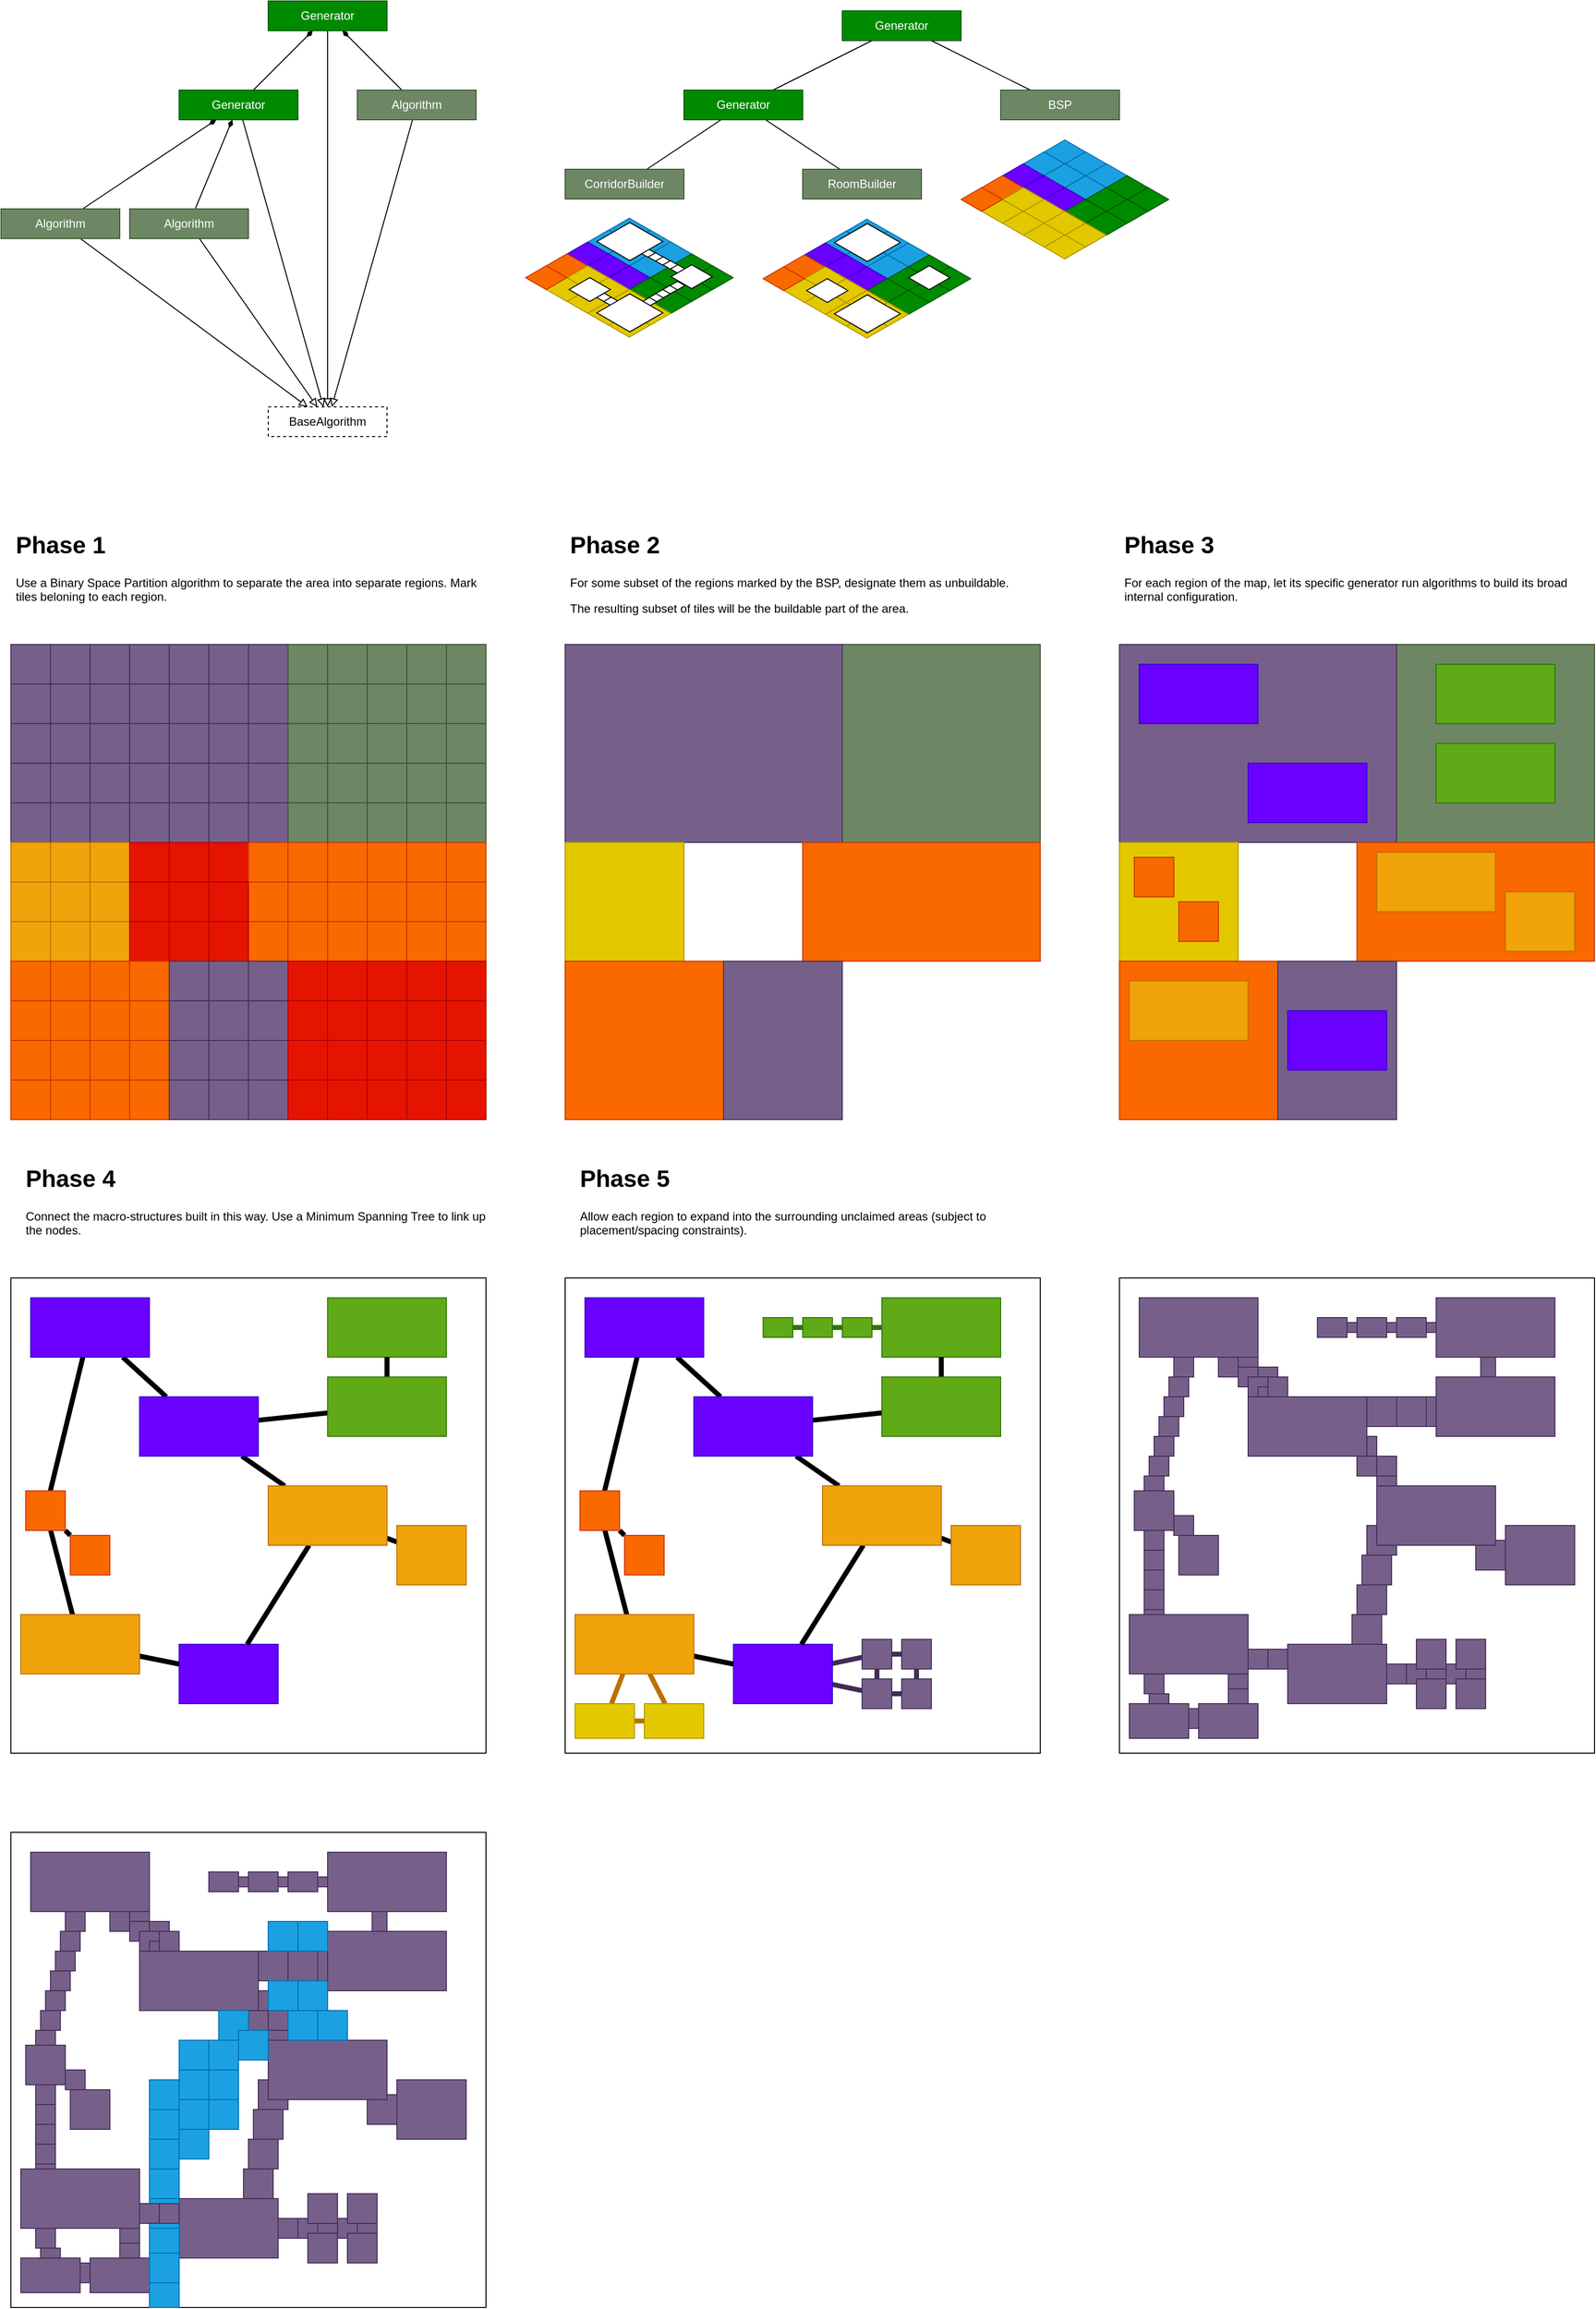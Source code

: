 <mxfile version="14.1.8" type="device"><diagram id="wTShyXKwC6HwLNlW_raH" name="Page-1"><mxGraphModel dx="185" dy="118" grid="1" gridSize="10" guides="1" tooltips="1" connect="1" arrows="1" fold="1" page="1" pageScale="1" pageWidth="1920" pageHeight="1200" math="0" shadow="0"><root><mxCell id="0"/><mxCell id="1" parent="0"/><mxCell id="gV4WXVUzRx1UoZRmm3F9-546" value="" style="rounded=0;whiteSpace=wrap;html=1;" parent="1" vertex="1"><mxGeometry x="600" y="1320" width="480" height="480" as="geometry"/></mxCell><mxCell id="gV4WXVUzRx1UoZRmm3F9-5" style="rounded=0;orthogonalLoop=1;jettySize=auto;html=1;endArrow=block;endFill=0;" parent="1" source="gV4WXVUzRx1UoZRmm3F9-1" target="gV4WXVUzRx1UoZRmm3F9-4" edge="1"><mxGeometry relative="1" as="geometry"/></mxCell><mxCell id="gV4WXVUzRx1UoZRmm3F9-12" style="edgeStyle=none;rounded=0;orthogonalLoop=1;jettySize=auto;html=1;endArrow=diamondThin;endFill=1;" parent="1" source="gV4WXVUzRx1UoZRmm3F9-1" target="gV4WXVUzRx1UoZRmm3F9-11" edge="1"><mxGeometry relative="1" as="geometry"/></mxCell><mxCell id="gV4WXVUzRx1UoZRmm3F9-1" value="Generator" style="rounded=0;whiteSpace=wrap;html=1;fillColor=#008a00;strokeColor=#005700;fontColor=#ffffff;" parent="1" vertex="1"><mxGeometry x="210" y="120" width="120" height="30" as="geometry"/></mxCell><mxCell id="gV4WXVUzRx1UoZRmm3F9-7" style="edgeStyle=none;rounded=0;orthogonalLoop=1;jettySize=auto;html=1;endArrow=block;endFill=0;" parent="1" source="gV4WXVUzRx1UoZRmm3F9-2" target="gV4WXVUzRx1UoZRmm3F9-4" edge="1"><mxGeometry relative="1" as="geometry"/></mxCell><mxCell id="gV4WXVUzRx1UoZRmm3F9-8" style="edgeStyle=none;rounded=0;orthogonalLoop=1;jettySize=auto;html=1;endArrow=diamondThin;endFill=1;" parent="1" source="gV4WXVUzRx1UoZRmm3F9-2" target="gV4WXVUzRx1UoZRmm3F9-1" edge="1"><mxGeometry relative="1" as="geometry"/></mxCell><mxCell id="gV4WXVUzRx1UoZRmm3F9-2" value="Algorithm" style="rounded=0;whiteSpace=wrap;html=1;fillColor=#6d8764;strokeColor=#3A5431;fontColor=#ffffff;" parent="1" vertex="1"><mxGeometry x="30" y="240" width="120" height="30" as="geometry"/></mxCell><mxCell id="gV4WXVUzRx1UoZRmm3F9-6" style="edgeStyle=none;rounded=0;orthogonalLoop=1;jettySize=auto;html=1;endArrow=block;endFill=0;" parent="1" source="gV4WXVUzRx1UoZRmm3F9-3" target="gV4WXVUzRx1UoZRmm3F9-4" edge="1"><mxGeometry relative="1" as="geometry"/></mxCell><mxCell id="gV4WXVUzRx1UoZRmm3F9-9" style="edgeStyle=none;rounded=0;orthogonalLoop=1;jettySize=auto;html=1;endArrow=diamondThin;endFill=1;" parent="1" source="gV4WXVUzRx1UoZRmm3F9-3" target="gV4WXVUzRx1UoZRmm3F9-1" edge="1"><mxGeometry relative="1" as="geometry"/></mxCell><mxCell id="gV4WXVUzRx1UoZRmm3F9-4" value="BaseAlgorithm" style="rounded=0;whiteSpace=wrap;html=1;dashed=1;" parent="1" vertex="1"><mxGeometry x="300" y="440" width="120" height="30" as="geometry"/></mxCell><mxCell id="gV4WXVUzRx1UoZRmm3F9-17" style="edgeStyle=none;rounded=0;orthogonalLoop=1;jettySize=auto;html=1;endArrow=block;endFill=0;" parent="1" source="gV4WXVUzRx1UoZRmm3F9-11" target="gV4WXVUzRx1UoZRmm3F9-4" edge="1"><mxGeometry relative="1" as="geometry"/></mxCell><mxCell id="gV4WXVUzRx1UoZRmm3F9-11" value="Generator" style="rounded=0;whiteSpace=wrap;html=1;fillColor=#008a00;strokeColor=#005700;fontColor=#ffffff;" parent="1" vertex="1"><mxGeometry x="300" y="30" width="120" height="30" as="geometry"/></mxCell><mxCell id="gV4WXVUzRx1UoZRmm3F9-14" style="edgeStyle=none;rounded=0;orthogonalLoop=1;jettySize=auto;html=1;endArrow=diamondThin;endFill=1;" parent="1" source="gV4WXVUzRx1UoZRmm3F9-13" target="gV4WXVUzRx1UoZRmm3F9-11" edge="1"><mxGeometry relative="1" as="geometry"/></mxCell><mxCell id="gV4WXVUzRx1UoZRmm3F9-16" style="edgeStyle=none;rounded=0;orthogonalLoop=1;jettySize=auto;html=1;endArrow=block;endFill=0;" parent="1" source="gV4WXVUzRx1UoZRmm3F9-13" target="gV4WXVUzRx1UoZRmm3F9-4" edge="1"><mxGeometry relative="1" as="geometry"/></mxCell><mxCell id="gV4WXVUzRx1UoZRmm3F9-13" value="Algorithm" style="rounded=0;whiteSpace=wrap;html=1;fillColor=#6d8764;strokeColor=#3A5431;fontColor=#ffffff;" parent="1" vertex="1"><mxGeometry x="390" y="120" width="120" height="30" as="geometry"/></mxCell><mxCell id="gV4WXVUzRx1UoZRmm3F9-3" value="Algorithm" style="rounded=0;whiteSpace=wrap;html=1;fillColor=#6d8764;strokeColor=#3A5431;fontColor=#ffffff;" parent="1" vertex="1"><mxGeometry x="160" y="240" width="120" height="30" as="geometry"/></mxCell><mxCell id="gV4WXVUzRx1UoZRmm3F9-164" value="" style="whiteSpace=wrap;html=1;aspect=fixed;fillColor=#76608a;strokeColor=#432D57;fontColor=#ffffff;" parent="1" vertex="1"><mxGeometry x="40" y="680" width="40" height="40" as="geometry"/></mxCell><mxCell id="gV4WXVUzRx1UoZRmm3F9-165" value="" style="whiteSpace=wrap;html=1;aspect=fixed;fillColor=#76608a;strokeColor=#432D57;fontColor=#ffffff;" parent="1" vertex="1"><mxGeometry x="80" y="680" width="40" height="40" as="geometry"/></mxCell><mxCell id="gV4WXVUzRx1UoZRmm3F9-166" value="" style="whiteSpace=wrap;html=1;aspect=fixed;fillColor=#76608a;strokeColor=#432D57;fontColor=#ffffff;" parent="1" vertex="1"><mxGeometry x="120" y="680" width="40" height="40" as="geometry"/></mxCell><mxCell id="gV4WXVUzRx1UoZRmm3F9-167" value="" style="whiteSpace=wrap;html=1;aspect=fixed;fillColor=#76608a;strokeColor=#432D57;fontColor=#ffffff;" parent="1" vertex="1"><mxGeometry x="160" y="680" width="40" height="40" as="geometry"/></mxCell><mxCell id="gV4WXVUzRx1UoZRmm3F9-168" value="" style="whiteSpace=wrap;html=1;aspect=fixed;fillColor=#76608a;strokeColor=#432D57;fontColor=#ffffff;" parent="1" vertex="1"><mxGeometry x="200" y="680" width="40" height="40" as="geometry"/></mxCell><mxCell id="gV4WXVUzRx1UoZRmm3F9-169" value="" style="whiteSpace=wrap;html=1;aspect=fixed;fillColor=#76608a;strokeColor=#432D57;fontColor=#ffffff;" parent="1" vertex="1"><mxGeometry x="240" y="680" width="40" height="40" as="geometry"/></mxCell><mxCell id="gV4WXVUzRx1UoZRmm3F9-170" value="" style="whiteSpace=wrap;html=1;aspect=fixed;fillColor=#76608a;strokeColor=#432D57;fontColor=#ffffff;" parent="1" vertex="1"><mxGeometry x="40" y="720" width="40" height="40" as="geometry"/></mxCell><mxCell id="gV4WXVUzRx1UoZRmm3F9-171" value="" style="whiteSpace=wrap;html=1;aspect=fixed;fillColor=#76608a;strokeColor=#432D57;fontColor=#ffffff;" parent="1" vertex="1"><mxGeometry x="80" y="720" width="40" height="40" as="geometry"/></mxCell><mxCell id="gV4WXVUzRx1UoZRmm3F9-172" value="" style="whiteSpace=wrap;html=1;aspect=fixed;fillColor=#76608a;strokeColor=#432D57;fontColor=#ffffff;" parent="1" vertex="1"><mxGeometry x="120" y="720" width="40" height="40" as="geometry"/></mxCell><mxCell id="gV4WXVUzRx1UoZRmm3F9-173" value="" style="whiteSpace=wrap;html=1;aspect=fixed;fillColor=#76608a;strokeColor=#432D57;fontColor=#ffffff;" parent="1" vertex="1"><mxGeometry x="160" y="720" width="40" height="40" as="geometry"/></mxCell><mxCell id="gV4WXVUzRx1UoZRmm3F9-174" value="" style="whiteSpace=wrap;html=1;aspect=fixed;fillColor=#76608a;strokeColor=#432D57;fontColor=#ffffff;" parent="1" vertex="1"><mxGeometry x="200" y="720" width="40" height="40" as="geometry"/></mxCell><mxCell id="gV4WXVUzRx1UoZRmm3F9-175" value="" style="whiteSpace=wrap;html=1;aspect=fixed;fillColor=#76608a;strokeColor=#432D57;fontColor=#ffffff;" parent="1" vertex="1"><mxGeometry x="240" y="720" width="40" height="40" as="geometry"/></mxCell><mxCell id="gV4WXVUzRx1UoZRmm3F9-176" value="" style="whiteSpace=wrap;html=1;aspect=fixed;fillColor=#76608a;strokeColor=#432D57;fontColor=#ffffff;" parent="1" vertex="1"><mxGeometry x="40" y="760" width="40" height="40" as="geometry"/></mxCell><mxCell id="gV4WXVUzRx1UoZRmm3F9-177" value="" style="whiteSpace=wrap;html=1;aspect=fixed;fillColor=#76608a;strokeColor=#432D57;fontColor=#ffffff;" parent="1" vertex="1"><mxGeometry x="80" y="760" width="40" height="40" as="geometry"/></mxCell><mxCell id="gV4WXVUzRx1UoZRmm3F9-178" value="" style="whiteSpace=wrap;html=1;aspect=fixed;fillColor=#76608a;strokeColor=#432D57;fontColor=#ffffff;" parent="1" vertex="1"><mxGeometry x="120" y="760" width="40" height="40" as="geometry"/></mxCell><mxCell id="gV4WXVUzRx1UoZRmm3F9-179" value="" style="whiteSpace=wrap;html=1;aspect=fixed;fillColor=#76608a;strokeColor=#432D57;fontColor=#ffffff;" parent="1" vertex="1"><mxGeometry x="160" y="760" width="40" height="40" as="geometry"/></mxCell><mxCell id="gV4WXVUzRx1UoZRmm3F9-180" value="" style="whiteSpace=wrap;html=1;aspect=fixed;fillColor=#76608a;strokeColor=#432D57;fontColor=#ffffff;" parent="1" vertex="1"><mxGeometry x="200" y="760" width="40" height="40" as="geometry"/></mxCell><mxCell id="gV4WXVUzRx1UoZRmm3F9-181" value="" style="whiteSpace=wrap;html=1;aspect=fixed;fillColor=#76608a;strokeColor=#432D57;fontColor=#ffffff;" parent="1" vertex="1"><mxGeometry x="240" y="760" width="40" height="40" as="geometry"/></mxCell><mxCell id="gV4WXVUzRx1UoZRmm3F9-182" value="" style="whiteSpace=wrap;html=1;aspect=fixed;fillColor=#76608a;strokeColor=#432D57;fontColor=#ffffff;" parent="1" vertex="1"><mxGeometry x="40" y="800" width="40" height="40" as="geometry"/></mxCell><mxCell id="gV4WXVUzRx1UoZRmm3F9-183" value="" style="whiteSpace=wrap;html=1;aspect=fixed;fillColor=#76608a;strokeColor=#432D57;fontColor=#ffffff;" parent="1" vertex="1"><mxGeometry x="80" y="800" width="40" height="40" as="geometry"/></mxCell><mxCell id="gV4WXVUzRx1UoZRmm3F9-184" value="" style="whiteSpace=wrap;html=1;aspect=fixed;fillColor=#76608a;strokeColor=#432D57;fontColor=#ffffff;" parent="1" vertex="1"><mxGeometry x="120" y="800" width="40" height="40" as="geometry"/></mxCell><mxCell id="gV4WXVUzRx1UoZRmm3F9-185" value="" style="whiteSpace=wrap;html=1;aspect=fixed;fillColor=#76608a;strokeColor=#432D57;fontColor=#ffffff;" parent="1" vertex="1"><mxGeometry x="160" y="800" width="40" height="40" as="geometry"/></mxCell><mxCell id="gV4WXVUzRx1UoZRmm3F9-186" value="" style="whiteSpace=wrap;html=1;aspect=fixed;fillColor=#76608a;strokeColor=#432D57;fontColor=#ffffff;" parent="1" vertex="1"><mxGeometry x="200" y="800" width="40" height="40" as="geometry"/></mxCell><mxCell id="gV4WXVUzRx1UoZRmm3F9-187" value="" style="whiteSpace=wrap;html=1;aspect=fixed;fillColor=#76608a;strokeColor=#432D57;fontColor=#ffffff;" parent="1" vertex="1"><mxGeometry x="240" y="800" width="40" height="40" as="geometry"/></mxCell><mxCell id="gV4WXVUzRx1UoZRmm3F9-188" value="" style="whiteSpace=wrap;html=1;aspect=fixed;fillColor=#76608a;strokeColor=#432D57;fontColor=#ffffff;" parent="1" vertex="1"><mxGeometry x="40" y="840" width="40" height="40" as="geometry"/></mxCell><mxCell id="gV4WXVUzRx1UoZRmm3F9-189" value="" style="whiteSpace=wrap;html=1;aspect=fixed;fillColor=#76608a;strokeColor=#432D57;fontColor=#ffffff;" parent="1" vertex="1"><mxGeometry x="80" y="840" width="40" height="40" as="geometry"/></mxCell><mxCell id="gV4WXVUzRx1UoZRmm3F9-190" value="" style="whiteSpace=wrap;html=1;aspect=fixed;fillColor=#76608a;strokeColor=#432D57;fontColor=#ffffff;" parent="1" vertex="1"><mxGeometry x="120" y="840" width="40" height="40" as="geometry"/></mxCell><mxCell id="gV4WXVUzRx1UoZRmm3F9-191" value="" style="whiteSpace=wrap;html=1;aspect=fixed;fillColor=#76608a;strokeColor=#432D57;fontColor=#ffffff;" parent="1" vertex="1"><mxGeometry x="160" y="840" width="40" height="40" as="geometry"/></mxCell><mxCell id="gV4WXVUzRx1UoZRmm3F9-192" value="" style="whiteSpace=wrap;html=1;aspect=fixed;fillColor=#76608a;strokeColor=#432D57;fontColor=#ffffff;" parent="1" vertex="1"><mxGeometry x="200" y="840" width="40" height="40" as="geometry"/></mxCell><mxCell id="gV4WXVUzRx1UoZRmm3F9-193" value="" style="whiteSpace=wrap;html=1;aspect=fixed;fillColor=#76608a;strokeColor=#432D57;fontColor=#ffffff;" parent="1" vertex="1"><mxGeometry x="240" y="840" width="40" height="40" as="geometry"/></mxCell><mxCell id="gV4WXVUzRx1UoZRmm3F9-194" value="" style="whiteSpace=wrap;html=1;aspect=fixed;fillColor=#f0a30a;strokeColor=#BD7000;fontColor=#ffffff;" parent="1" vertex="1"><mxGeometry x="40" y="880" width="40" height="40" as="geometry"/></mxCell><mxCell id="gV4WXVUzRx1UoZRmm3F9-195" value="" style="whiteSpace=wrap;html=1;aspect=fixed;fillColor=#f0a30a;strokeColor=#BD7000;fontColor=#ffffff;" parent="1" vertex="1"><mxGeometry x="80" y="880" width="40" height="40" as="geometry"/></mxCell><mxCell id="gV4WXVUzRx1UoZRmm3F9-196" value="" style="whiteSpace=wrap;html=1;aspect=fixed;fillColor=#f0a30a;strokeColor=#BD7000;fontColor=#ffffff;" parent="1" vertex="1"><mxGeometry x="120" y="880" width="40" height="40" as="geometry"/></mxCell><mxCell id="gV4WXVUzRx1UoZRmm3F9-197" value="" style="whiteSpace=wrap;html=1;aspect=fixed;fillColor=#e51400;strokeColor=#B20000;fontColor=#ffffff;" parent="1" vertex="1"><mxGeometry x="160" y="880" width="40" height="40" as="geometry"/></mxCell><mxCell id="gV4WXVUzRx1UoZRmm3F9-198" value="" style="whiteSpace=wrap;html=1;aspect=fixed;fillColor=#e51400;strokeColor=#B20000;fontColor=#ffffff;" parent="1" vertex="1"><mxGeometry x="200" y="880" width="40" height="40" as="geometry"/></mxCell><mxCell id="gV4WXVUzRx1UoZRmm3F9-199" value="" style="whiteSpace=wrap;html=1;aspect=fixed;fillColor=#e51400;strokeColor=#B20000;fontColor=#ffffff;" parent="1" vertex="1"><mxGeometry x="240" y="880" width="40" height="40" as="geometry"/></mxCell><mxCell id="gV4WXVUzRx1UoZRmm3F9-200" value="" style="whiteSpace=wrap;html=1;aspect=fixed;fillColor=#76608a;strokeColor=#432D57;fontColor=#ffffff;" parent="1" vertex="1"><mxGeometry x="280" y="680" width="40" height="40" as="geometry"/></mxCell><mxCell id="gV4WXVUzRx1UoZRmm3F9-201" value="" style="whiteSpace=wrap;html=1;aspect=fixed;fillColor=#6d8764;strokeColor=#3A5431;fontColor=#ffffff;" parent="1" vertex="1"><mxGeometry x="320" y="680" width="40" height="40" as="geometry"/></mxCell><mxCell id="gV4WXVUzRx1UoZRmm3F9-202" value="" style="whiteSpace=wrap;html=1;aspect=fixed;fillColor=#6d8764;strokeColor=#3A5431;fontColor=#ffffff;" parent="1" vertex="1"><mxGeometry x="360" y="680" width="40" height="40" as="geometry"/></mxCell><mxCell id="gV4WXVUzRx1UoZRmm3F9-203" value="" style="whiteSpace=wrap;html=1;aspect=fixed;fillColor=#6d8764;strokeColor=#3A5431;fontColor=#ffffff;" parent="1" vertex="1"><mxGeometry x="400" y="680" width="40" height="40" as="geometry"/></mxCell><mxCell id="gV4WXVUzRx1UoZRmm3F9-204" value="" style="whiteSpace=wrap;html=1;aspect=fixed;fillColor=#6d8764;strokeColor=#3A5431;fontColor=#ffffff;" parent="1" vertex="1"><mxGeometry x="440" y="680" width="40" height="40" as="geometry"/></mxCell><mxCell id="gV4WXVUzRx1UoZRmm3F9-205" value="" style="whiteSpace=wrap;html=1;aspect=fixed;fillColor=#6d8764;strokeColor=#3A5431;fontColor=#ffffff;" parent="1" vertex="1"><mxGeometry x="480" y="680" width="40" height="40" as="geometry"/></mxCell><mxCell id="gV4WXVUzRx1UoZRmm3F9-206" value="" style="whiteSpace=wrap;html=1;aspect=fixed;fillColor=#76608a;strokeColor=#432D57;fontColor=#ffffff;" parent="1" vertex="1"><mxGeometry x="280" y="720" width="40" height="40" as="geometry"/></mxCell><mxCell id="gV4WXVUzRx1UoZRmm3F9-207" value="" style="whiteSpace=wrap;html=1;aspect=fixed;fillColor=#6d8764;strokeColor=#3A5431;fontColor=#ffffff;" parent="1" vertex="1"><mxGeometry x="320" y="720" width="40" height="40" as="geometry"/></mxCell><mxCell id="gV4WXVUzRx1UoZRmm3F9-208" value="" style="whiteSpace=wrap;html=1;aspect=fixed;fillColor=#6d8764;strokeColor=#3A5431;fontColor=#ffffff;" parent="1" vertex="1"><mxGeometry x="360" y="720" width="40" height="40" as="geometry"/></mxCell><mxCell id="gV4WXVUzRx1UoZRmm3F9-209" value="" style="whiteSpace=wrap;html=1;aspect=fixed;fillColor=#6d8764;strokeColor=#3A5431;fontColor=#ffffff;" parent="1" vertex="1"><mxGeometry x="400" y="720" width="40" height="40" as="geometry"/></mxCell><mxCell id="gV4WXVUzRx1UoZRmm3F9-210" value="" style="whiteSpace=wrap;html=1;aspect=fixed;fillColor=#6d8764;strokeColor=#3A5431;fontColor=#ffffff;" parent="1" vertex="1"><mxGeometry x="440" y="720" width="40" height="40" as="geometry"/></mxCell><mxCell id="gV4WXVUzRx1UoZRmm3F9-211" value="" style="whiteSpace=wrap;html=1;aspect=fixed;fillColor=#6d8764;strokeColor=#3A5431;fontColor=#ffffff;" parent="1" vertex="1"><mxGeometry x="480" y="720" width="40" height="40" as="geometry"/></mxCell><mxCell id="gV4WXVUzRx1UoZRmm3F9-212" value="" style="whiteSpace=wrap;html=1;aspect=fixed;fillColor=#76608a;strokeColor=#432D57;fontColor=#ffffff;" parent="1" vertex="1"><mxGeometry x="280" y="760" width="40" height="40" as="geometry"/></mxCell><mxCell id="gV4WXVUzRx1UoZRmm3F9-213" value="" style="whiteSpace=wrap;html=1;aspect=fixed;fillColor=#6d8764;strokeColor=#3A5431;fontColor=#ffffff;" parent="1" vertex="1"><mxGeometry x="320" y="760" width="40" height="40" as="geometry"/></mxCell><mxCell id="gV4WXVUzRx1UoZRmm3F9-214" value="" style="whiteSpace=wrap;html=1;aspect=fixed;fillColor=#6d8764;strokeColor=#3A5431;fontColor=#ffffff;" parent="1" vertex="1"><mxGeometry x="360" y="760" width="40" height="40" as="geometry"/></mxCell><mxCell id="gV4WXVUzRx1UoZRmm3F9-215" value="" style="whiteSpace=wrap;html=1;aspect=fixed;fillColor=#6d8764;strokeColor=#3A5431;fontColor=#ffffff;" parent="1" vertex="1"><mxGeometry x="400" y="760" width="40" height="40" as="geometry"/></mxCell><mxCell id="gV4WXVUzRx1UoZRmm3F9-216" value="" style="whiteSpace=wrap;html=1;aspect=fixed;fillColor=#6d8764;strokeColor=#3A5431;fontColor=#ffffff;" parent="1" vertex="1"><mxGeometry x="440" y="760" width="40" height="40" as="geometry"/></mxCell><mxCell id="gV4WXVUzRx1UoZRmm3F9-217" value="" style="whiteSpace=wrap;html=1;aspect=fixed;fillColor=#6d8764;strokeColor=#3A5431;fontColor=#ffffff;" parent="1" vertex="1"><mxGeometry x="480" y="760" width="40" height="40" as="geometry"/></mxCell><mxCell id="gV4WXVUzRx1UoZRmm3F9-218" value="" style="whiteSpace=wrap;html=1;aspect=fixed;fillColor=#76608a;strokeColor=#432D57;fontColor=#ffffff;" parent="1" vertex="1"><mxGeometry x="280" y="800" width="40" height="40" as="geometry"/></mxCell><mxCell id="gV4WXVUzRx1UoZRmm3F9-219" value="" style="whiteSpace=wrap;html=1;aspect=fixed;fillColor=#6d8764;strokeColor=#3A5431;fontColor=#ffffff;" parent="1" vertex="1"><mxGeometry x="320" y="800" width="40" height="40" as="geometry"/></mxCell><mxCell id="gV4WXVUzRx1UoZRmm3F9-220" value="" style="whiteSpace=wrap;html=1;aspect=fixed;fillColor=#6d8764;strokeColor=#3A5431;fontColor=#ffffff;" parent="1" vertex="1"><mxGeometry x="360" y="800" width="40" height="40" as="geometry"/></mxCell><mxCell id="gV4WXVUzRx1UoZRmm3F9-221" value="" style="whiteSpace=wrap;html=1;aspect=fixed;fillColor=#6d8764;strokeColor=#3A5431;fontColor=#ffffff;" parent="1" vertex="1"><mxGeometry x="400" y="800" width="40" height="40" as="geometry"/></mxCell><mxCell id="gV4WXVUzRx1UoZRmm3F9-222" value="" style="whiteSpace=wrap;html=1;aspect=fixed;fillColor=#6d8764;strokeColor=#3A5431;fontColor=#ffffff;" parent="1" vertex="1"><mxGeometry x="440" y="800" width="40" height="40" as="geometry"/></mxCell><mxCell id="gV4WXVUzRx1UoZRmm3F9-223" value="" style="whiteSpace=wrap;html=1;aspect=fixed;fillColor=#6d8764;strokeColor=#3A5431;fontColor=#ffffff;" parent="1" vertex="1"><mxGeometry x="480" y="800" width="40" height="40" as="geometry"/></mxCell><mxCell id="gV4WXVUzRx1UoZRmm3F9-224" value="" style="whiteSpace=wrap;html=1;aspect=fixed;fillColor=#76608a;strokeColor=#432D57;fontColor=#ffffff;" parent="1" vertex="1"><mxGeometry x="280" y="840" width="40" height="40" as="geometry"/></mxCell><mxCell id="gV4WXVUzRx1UoZRmm3F9-225" value="" style="whiteSpace=wrap;html=1;aspect=fixed;fillColor=#6d8764;strokeColor=#3A5431;fontColor=#ffffff;" parent="1" vertex="1"><mxGeometry x="320" y="840" width="40" height="40" as="geometry"/></mxCell><mxCell id="gV4WXVUzRx1UoZRmm3F9-226" value="" style="whiteSpace=wrap;html=1;aspect=fixed;fillColor=#6d8764;strokeColor=#3A5431;fontColor=#ffffff;" parent="1" vertex="1"><mxGeometry x="360" y="840" width="40" height="40" as="geometry"/></mxCell><mxCell id="gV4WXVUzRx1UoZRmm3F9-227" value="" style="whiteSpace=wrap;html=1;aspect=fixed;fillColor=#6d8764;strokeColor=#3A5431;fontColor=#ffffff;" parent="1" vertex="1"><mxGeometry x="400" y="840" width="40" height="40" as="geometry"/></mxCell><mxCell id="gV4WXVUzRx1UoZRmm3F9-228" value="" style="whiteSpace=wrap;html=1;aspect=fixed;fillColor=#6d8764;strokeColor=#3A5431;fontColor=#ffffff;" parent="1" vertex="1"><mxGeometry x="440" y="840" width="40" height="40" as="geometry"/></mxCell><mxCell id="gV4WXVUzRx1UoZRmm3F9-229" value="" style="whiteSpace=wrap;html=1;aspect=fixed;fillColor=#6d8764;strokeColor=#3A5431;fontColor=#ffffff;" parent="1" vertex="1"><mxGeometry x="480" y="840" width="40" height="40" as="geometry"/></mxCell><mxCell id="gV4WXVUzRx1UoZRmm3F9-230" value="" style="whiteSpace=wrap;html=1;aspect=fixed;fillColor=#fa6800;strokeColor=#C73500;fontColor=#ffffff;" parent="1" vertex="1"><mxGeometry x="280" y="880" width="40" height="40" as="geometry"/></mxCell><mxCell id="gV4WXVUzRx1UoZRmm3F9-231" value="" style="whiteSpace=wrap;html=1;aspect=fixed;fillColor=#fa6800;strokeColor=#C73500;fontColor=#ffffff;" parent="1" vertex="1"><mxGeometry x="320" y="880" width="40" height="40" as="geometry"/></mxCell><mxCell id="gV4WXVUzRx1UoZRmm3F9-232" value="" style="whiteSpace=wrap;html=1;aspect=fixed;fillColor=#fa6800;strokeColor=#C73500;fontColor=#ffffff;" parent="1" vertex="1"><mxGeometry x="360" y="880" width="40" height="40" as="geometry"/></mxCell><mxCell id="gV4WXVUzRx1UoZRmm3F9-233" value="" style="whiteSpace=wrap;html=1;aspect=fixed;fillColor=#fa6800;strokeColor=#C73500;fontColor=#ffffff;" parent="1" vertex="1"><mxGeometry x="400" y="880" width="40" height="40" as="geometry"/></mxCell><mxCell id="gV4WXVUzRx1UoZRmm3F9-234" value="" style="whiteSpace=wrap;html=1;aspect=fixed;fillColor=#fa6800;strokeColor=#C73500;fontColor=#ffffff;" parent="1" vertex="1"><mxGeometry x="440" y="880" width="40" height="40" as="geometry"/></mxCell><mxCell id="gV4WXVUzRx1UoZRmm3F9-235" value="" style="whiteSpace=wrap;html=1;aspect=fixed;fillColor=#fa6800;strokeColor=#C73500;fontColor=#ffffff;" parent="1" vertex="1"><mxGeometry x="480" y="880" width="40" height="40" as="geometry"/></mxCell><mxCell id="gV4WXVUzRx1UoZRmm3F9-236" value="" style="whiteSpace=wrap;html=1;aspect=fixed;fillColor=#fa6800;strokeColor=#C73500;fontColor=#ffffff;" parent="1" vertex="1"><mxGeometry x="280" y="920" width="40" height="40" as="geometry"/></mxCell><mxCell id="gV4WXVUzRx1UoZRmm3F9-237" value="" style="whiteSpace=wrap;html=1;aspect=fixed;fillColor=#fa6800;strokeColor=#C73500;fontColor=#ffffff;" parent="1" vertex="1"><mxGeometry x="320" y="920" width="40" height="40" as="geometry"/></mxCell><mxCell id="gV4WXVUzRx1UoZRmm3F9-238" value="" style="whiteSpace=wrap;html=1;aspect=fixed;fillColor=#fa6800;strokeColor=#C73500;fontColor=#ffffff;" parent="1" vertex="1"><mxGeometry x="360" y="920" width="40" height="40" as="geometry"/></mxCell><mxCell id="gV4WXVUzRx1UoZRmm3F9-239" value="" style="whiteSpace=wrap;html=1;aspect=fixed;fillColor=#fa6800;strokeColor=#C73500;fontColor=#ffffff;" parent="1" vertex="1"><mxGeometry x="400" y="920" width="40" height="40" as="geometry"/></mxCell><mxCell id="gV4WXVUzRx1UoZRmm3F9-240" value="" style="whiteSpace=wrap;html=1;aspect=fixed;fillColor=#fa6800;strokeColor=#C73500;fontColor=#ffffff;" parent="1" vertex="1"><mxGeometry x="440" y="920" width="40" height="40" as="geometry"/></mxCell><mxCell id="gV4WXVUzRx1UoZRmm3F9-241" value="" style="whiteSpace=wrap;html=1;aspect=fixed;fillColor=#fa6800;strokeColor=#C73500;fontColor=#ffffff;" parent="1" vertex="1"><mxGeometry x="480" y="920" width="40" height="40" as="geometry"/></mxCell><mxCell id="gV4WXVUzRx1UoZRmm3F9-242" value="" style="whiteSpace=wrap;html=1;aspect=fixed;fillColor=#fa6800;strokeColor=#C73500;fontColor=#ffffff;" parent="1" vertex="1"><mxGeometry x="280" y="960" width="40" height="40" as="geometry"/></mxCell><mxCell id="gV4WXVUzRx1UoZRmm3F9-243" value="" style="whiteSpace=wrap;html=1;aspect=fixed;fillColor=#fa6800;strokeColor=#C73500;fontColor=#ffffff;" parent="1" vertex="1"><mxGeometry x="320" y="960" width="40" height="40" as="geometry"/></mxCell><mxCell id="gV4WXVUzRx1UoZRmm3F9-244" value="" style="whiteSpace=wrap;html=1;aspect=fixed;fillColor=#fa6800;strokeColor=#C73500;fontColor=#ffffff;" parent="1" vertex="1"><mxGeometry x="360" y="960" width="40" height="40" as="geometry"/></mxCell><mxCell id="gV4WXVUzRx1UoZRmm3F9-245" value="" style="whiteSpace=wrap;html=1;aspect=fixed;fillColor=#fa6800;strokeColor=#C73500;fontColor=#ffffff;" parent="1" vertex="1"><mxGeometry x="400" y="960" width="40" height="40" as="geometry"/></mxCell><mxCell id="gV4WXVUzRx1UoZRmm3F9-246" value="" style="whiteSpace=wrap;html=1;aspect=fixed;fillColor=#fa6800;strokeColor=#C73500;fontColor=#ffffff;" parent="1" vertex="1"><mxGeometry x="440" y="960" width="40" height="40" as="geometry"/></mxCell><mxCell id="gV4WXVUzRx1UoZRmm3F9-247" value="" style="whiteSpace=wrap;html=1;aspect=fixed;fillColor=#fa6800;strokeColor=#C73500;fontColor=#ffffff;" parent="1" vertex="1"><mxGeometry x="480" y="960" width="40" height="40" as="geometry"/></mxCell><mxCell id="gV4WXVUzRx1UoZRmm3F9-248" value="" style="whiteSpace=wrap;html=1;aspect=fixed;fillColor=#76608a;strokeColor=#432D57;fontColor=#ffffff;" parent="1" vertex="1"><mxGeometry x="280" y="1000" width="40" height="40" as="geometry"/></mxCell><mxCell id="gV4WXVUzRx1UoZRmm3F9-249" value="" style="whiteSpace=wrap;html=1;aspect=fixed;fillColor=#e51400;strokeColor=#B20000;fontColor=#ffffff;" parent="1" vertex="1"><mxGeometry x="320" y="1000" width="40" height="40" as="geometry"/></mxCell><mxCell id="gV4WXVUzRx1UoZRmm3F9-250" value="" style="whiteSpace=wrap;html=1;aspect=fixed;fillColor=#e51400;strokeColor=#B20000;fontColor=#ffffff;" parent="1" vertex="1"><mxGeometry x="360" y="1000" width="40" height="40" as="geometry"/></mxCell><mxCell id="gV4WXVUzRx1UoZRmm3F9-251" value="" style="whiteSpace=wrap;html=1;aspect=fixed;fillColor=#e51400;strokeColor=#B20000;fontColor=#ffffff;" parent="1" vertex="1"><mxGeometry x="400" y="1000" width="40" height="40" as="geometry"/></mxCell><mxCell id="gV4WXVUzRx1UoZRmm3F9-252" value="" style="whiteSpace=wrap;html=1;aspect=fixed;fillColor=#e51400;strokeColor=#B20000;fontColor=#ffffff;" parent="1" vertex="1"><mxGeometry x="440" y="1000" width="40" height="40" as="geometry"/></mxCell><mxCell id="gV4WXVUzRx1UoZRmm3F9-253" value="" style="whiteSpace=wrap;html=1;aspect=fixed;fillColor=#e51400;strokeColor=#B20000;fontColor=#ffffff;" parent="1" vertex="1"><mxGeometry x="480" y="1000" width="40" height="40" as="geometry"/></mxCell><mxCell id="gV4WXVUzRx1UoZRmm3F9-254" value="" style="whiteSpace=wrap;html=1;aspect=fixed;fillColor=#76608a;strokeColor=#432D57;fontColor=#ffffff;" parent="1" vertex="1"><mxGeometry x="280" y="1040" width="40" height="40" as="geometry"/></mxCell><mxCell id="gV4WXVUzRx1UoZRmm3F9-255" value="" style="whiteSpace=wrap;html=1;aspect=fixed;fillColor=#e51400;strokeColor=#B20000;fontColor=#ffffff;" parent="1" vertex="1"><mxGeometry x="320" y="1040" width="40" height="40" as="geometry"/></mxCell><mxCell id="gV4WXVUzRx1UoZRmm3F9-256" value="" style="whiteSpace=wrap;html=1;aspect=fixed;fillColor=#e51400;strokeColor=#B20000;fontColor=#ffffff;" parent="1" vertex="1"><mxGeometry x="360" y="1040" width="40" height="40" as="geometry"/></mxCell><mxCell id="gV4WXVUzRx1UoZRmm3F9-257" value="" style="whiteSpace=wrap;html=1;aspect=fixed;fillColor=#e51400;strokeColor=#B20000;fontColor=#ffffff;" parent="1" vertex="1"><mxGeometry x="400" y="1040" width="40" height="40" as="geometry"/></mxCell><mxCell id="gV4WXVUzRx1UoZRmm3F9-258" value="" style="whiteSpace=wrap;html=1;aspect=fixed;fillColor=#e51400;strokeColor=#B20000;fontColor=#ffffff;" parent="1" vertex="1"><mxGeometry x="440" y="1040" width="40" height="40" as="geometry"/></mxCell><mxCell id="gV4WXVUzRx1UoZRmm3F9-259" value="" style="whiteSpace=wrap;html=1;aspect=fixed;fillColor=#e51400;strokeColor=#B20000;fontColor=#ffffff;" parent="1" vertex="1"><mxGeometry x="480" y="1040" width="40" height="40" as="geometry"/></mxCell><mxCell id="gV4WXVUzRx1UoZRmm3F9-260" value="" style="whiteSpace=wrap;html=1;aspect=fixed;fillColor=#76608a;strokeColor=#432D57;fontColor=#ffffff;" parent="1" vertex="1"><mxGeometry x="280" y="1080" width="40" height="40" as="geometry"/></mxCell><mxCell id="gV4WXVUzRx1UoZRmm3F9-261" value="" style="whiteSpace=wrap;html=1;aspect=fixed;fillColor=#e51400;strokeColor=#B20000;fontColor=#ffffff;" parent="1" vertex="1"><mxGeometry x="320" y="1080" width="40" height="40" as="geometry"/></mxCell><mxCell id="gV4WXVUzRx1UoZRmm3F9-262" value="" style="whiteSpace=wrap;html=1;aspect=fixed;fillColor=#e51400;strokeColor=#B20000;fontColor=#ffffff;" parent="1" vertex="1"><mxGeometry x="360" y="1080" width="40" height="40" as="geometry"/></mxCell><mxCell id="gV4WXVUzRx1UoZRmm3F9-263" value="" style="whiteSpace=wrap;html=1;aspect=fixed;fillColor=#e51400;strokeColor=#B20000;fontColor=#ffffff;" parent="1" vertex="1"><mxGeometry x="400" y="1080" width="40" height="40" as="geometry"/></mxCell><mxCell id="gV4WXVUzRx1UoZRmm3F9-264" value="" style="whiteSpace=wrap;html=1;aspect=fixed;fillColor=#e51400;strokeColor=#B20000;fontColor=#ffffff;" parent="1" vertex="1"><mxGeometry x="440" y="1080" width="40" height="40" as="geometry"/></mxCell><mxCell id="gV4WXVUzRx1UoZRmm3F9-265" value="" style="whiteSpace=wrap;html=1;aspect=fixed;fillColor=#e51400;strokeColor=#B20000;fontColor=#ffffff;" parent="1" vertex="1"><mxGeometry x="480" y="1080" width="40" height="40" as="geometry"/></mxCell><mxCell id="gV4WXVUzRx1UoZRmm3F9-266" value="" style="whiteSpace=wrap;html=1;aspect=fixed;fillColor=#76608a;strokeColor=#432D57;fontColor=#ffffff;" parent="1" vertex="1"><mxGeometry x="280" y="1120" width="40" height="40" as="geometry"/></mxCell><mxCell id="gV4WXVUzRx1UoZRmm3F9-267" value="" style="whiteSpace=wrap;html=1;aspect=fixed;fillColor=#e51400;strokeColor=#B20000;fontColor=#ffffff;" parent="1" vertex="1"><mxGeometry x="320" y="1120" width="40" height="40" as="geometry"/></mxCell><mxCell id="gV4WXVUzRx1UoZRmm3F9-268" value="" style="whiteSpace=wrap;html=1;aspect=fixed;fillColor=#e51400;strokeColor=#B20000;fontColor=#ffffff;" parent="1" vertex="1"><mxGeometry x="360" y="1120" width="40" height="40" as="geometry"/></mxCell><mxCell id="gV4WXVUzRx1UoZRmm3F9-269" value="" style="whiteSpace=wrap;html=1;aspect=fixed;fillColor=#e51400;strokeColor=#B20000;fontColor=#ffffff;" parent="1" vertex="1"><mxGeometry x="400" y="1120" width="40" height="40" as="geometry"/></mxCell><mxCell id="gV4WXVUzRx1UoZRmm3F9-270" value="" style="whiteSpace=wrap;html=1;aspect=fixed;fillColor=#e51400;strokeColor=#B20000;fontColor=#ffffff;" parent="1" vertex="1"><mxGeometry x="440" y="1120" width="40" height="40" as="geometry"/></mxCell><mxCell id="gV4WXVUzRx1UoZRmm3F9-271" value="" style="whiteSpace=wrap;html=1;aspect=fixed;fillColor=#e51400;strokeColor=#B20000;fontColor=#ffffff;" parent="1" vertex="1"><mxGeometry x="480" y="1120" width="40" height="40" as="geometry"/></mxCell><mxCell id="gV4WXVUzRx1UoZRmm3F9-272" value="" style="whiteSpace=wrap;html=1;aspect=fixed;fillColor=#f0a30a;strokeColor=#BD7000;fontColor=#ffffff;" parent="1" vertex="1"><mxGeometry x="40" y="920" width="40" height="40" as="geometry"/></mxCell><mxCell id="gV4WXVUzRx1UoZRmm3F9-273" value="" style="whiteSpace=wrap;html=1;aspect=fixed;fillColor=#f0a30a;strokeColor=#BD7000;fontColor=#ffffff;" parent="1" vertex="1"><mxGeometry x="80" y="920" width="40" height="40" as="geometry"/></mxCell><mxCell id="gV4WXVUzRx1UoZRmm3F9-274" value="" style="whiteSpace=wrap;html=1;aspect=fixed;fillColor=#f0a30a;strokeColor=#BD7000;fontColor=#ffffff;" parent="1" vertex="1"><mxGeometry x="120" y="920" width="40" height="40" as="geometry"/></mxCell><mxCell id="gV4WXVUzRx1UoZRmm3F9-275" value="" style="whiteSpace=wrap;html=1;aspect=fixed;fillColor=#e51400;strokeColor=#B20000;fontColor=#ffffff;" parent="1" vertex="1"><mxGeometry x="160" y="920" width="40" height="40" as="geometry"/></mxCell><mxCell id="gV4WXVUzRx1UoZRmm3F9-276" value="" style="whiteSpace=wrap;html=1;aspect=fixed;fillColor=#e51400;strokeColor=#B20000;fontColor=#ffffff;" parent="1" vertex="1"><mxGeometry x="200" y="920" width="40" height="40" as="geometry"/></mxCell><mxCell id="gV4WXVUzRx1UoZRmm3F9-277" value="" style="whiteSpace=wrap;html=1;aspect=fixed;fillColor=#e51400;strokeColor=#B20000;fontColor=#ffffff;" parent="1" vertex="1"><mxGeometry x="240" y="920" width="40" height="40" as="geometry"/></mxCell><mxCell id="gV4WXVUzRx1UoZRmm3F9-278" value="" style="whiteSpace=wrap;html=1;aspect=fixed;fillColor=#f0a30a;strokeColor=#BD7000;fontColor=#ffffff;" parent="1" vertex="1"><mxGeometry x="40" y="960" width="40" height="40" as="geometry"/></mxCell><mxCell id="gV4WXVUzRx1UoZRmm3F9-279" value="" style="whiteSpace=wrap;html=1;aspect=fixed;fillColor=#f0a30a;strokeColor=#BD7000;fontColor=#ffffff;" parent="1" vertex="1"><mxGeometry x="80" y="960" width="40" height="40" as="geometry"/></mxCell><mxCell id="gV4WXVUzRx1UoZRmm3F9-280" value="" style="whiteSpace=wrap;html=1;aspect=fixed;fillColor=#f0a30a;strokeColor=#BD7000;fontColor=#ffffff;" parent="1" vertex="1"><mxGeometry x="120" y="960" width="40" height="40" as="geometry"/></mxCell><mxCell id="gV4WXVUzRx1UoZRmm3F9-281" value="" style="whiteSpace=wrap;html=1;aspect=fixed;fillColor=#e51400;strokeColor=#B20000;fontColor=#ffffff;" parent="1" vertex="1"><mxGeometry x="160" y="960" width="40" height="40" as="geometry"/></mxCell><mxCell id="gV4WXVUzRx1UoZRmm3F9-282" value="" style="whiteSpace=wrap;html=1;aspect=fixed;fillColor=#e51400;strokeColor=#B20000;fontColor=#ffffff;" parent="1" vertex="1"><mxGeometry x="200" y="960" width="40" height="40" as="geometry"/></mxCell><mxCell id="gV4WXVUzRx1UoZRmm3F9-283" value="" style="whiteSpace=wrap;html=1;aspect=fixed;fillColor=#e51400;strokeColor=#B20000;fontColor=#ffffff;" parent="1" vertex="1"><mxGeometry x="240" y="960" width="40" height="40" as="geometry"/></mxCell><mxCell id="gV4WXVUzRx1UoZRmm3F9-284" value="" style="whiteSpace=wrap;html=1;aspect=fixed;fillColor=#fa6800;strokeColor=#C73500;fontColor=#ffffff;" parent="1" vertex="1"><mxGeometry x="40" y="1000" width="40" height="40" as="geometry"/></mxCell><mxCell id="gV4WXVUzRx1UoZRmm3F9-285" value="" style="whiteSpace=wrap;html=1;aspect=fixed;fillColor=#fa6800;strokeColor=#C73500;fontColor=#ffffff;" parent="1" vertex="1"><mxGeometry x="80" y="1000" width="40" height="40" as="geometry"/></mxCell><mxCell id="gV4WXVUzRx1UoZRmm3F9-286" value="" style="whiteSpace=wrap;html=1;aspect=fixed;fillColor=#fa6800;strokeColor=#C73500;fontColor=#ffffff;" parent="1" vertex="1"><mxGeometry x="120" y="1000" width="40" height="40" as="geometry"/></mxCell><mxCell id="gV4WXVUzRx1UoZRmm3F9-287" value="" style="whiteSpace=wrap;html=1;aspect=fixed;fillColor=#fa6800;strokeColor=#C73500;fontColor=#ffffff;" parent="1" vertex="1"><mxGeometry x="160" y="1000" width="40" height="40" as="geometry"/></mxCell><mxCell id="gV4WXVUzRx1UoZRmm3F9-288" value="" style="whiteSpace=wrap;html=1;aspect=fixed;fillColor=#76608a;strokeColor=#432D57;fontColor=#ffffff;" parent="1" vertex="1"><mxGeometry x="200" y="1000" width="40" height="40" as="geometry"/></mxCell><mxCell id="gV4WXVUzRx1UoZRmm3F9-289" value="" style="whiteSpace=wrap;html=1;aspect=fixed;fillColor=#76608a;strokeColor=#432D57;fontColor=#ffffff;" parent="1" vertex="1"><mxGeometry x="240" y="1000" width="40" height="40" as="geometry"/></mxCell><mxCell id="gV4WXVUzRx1UoZRmm3F9-290" value="" style="whiteSpace=wrap;html=1;aspect=fixed;fillColor=#fa6800;strokeColor=#C73500;fontColor=#ffffff;" parent="1" vertex="1"><mxGeometry x="40" y="1040" width="40" height="40" as="geometry"/></mxCell><mxCell id="gV4WXVUzRx1UoZRmm3F9-291" value="" style="whiteSpace=wrap;html=1;aspect=fixed;fillColor=#fa6800;strokeColor=#C73500;fontColor=#ffffff;" parent="1" vertex="1"><mxGeometry x="80" y="1040" width="40" height="40" as="geometry"/></mxCell><mxCell id="gV4WXVUzRx1UoZRmm3F9-292" value="" style="whiteSpace=wrap;html=1;aspect=fixed;fillColor=#fa6800;strokeColor=#C73500;fontColor=#ffffff;" parent="1" vertex="1"><mxGeometry x="120" y="1040" width="40" height="40" as="geometry"/></mxCell><mxCell id="gV4WXVUzRx1UoZRmm3F9-293" value="" style="whiteSpace=wrap;html=1;aspect=fixed;fillColor=#fa6800;strokeColor=#C73500;fontColor=#ffffff;" parent="1" vertex="1"><mxGeometry x="160" y="1040" width="40" height="40" as="geometry"/></mxCell><mxCell id="gV4WXVUzRx1UoZRmm3F9-294" value="" style="whiteSpace=wrap;html=1;aspect=fixed;fillColor=#76608a;strokeColor=#432D57;fontColor=#ffffff;" parent="1" vertex="1"><mxGeometry x="200" y="1040" width="40" height="40" as="geometry"/></mxCell><mxCell id="gV4WXVUzRx1UoZRmm3F9-295" value="" style="whiteSpace=wrap;html=1;aspect=fixed;fillColor=#76608a;strokeColor=#432D57;fontColor=#ffffff;" parent="1" vertex="1"><mxGeometry x="240" y="1040" width="40" height="40" as="geometry"/></mxCell><mxCell id="gV4WXVUzRx1UoZRmm3F9-296" value="" style="whiteSpace=wrap;html=1;aspect=fixed;fillColor=#fa6800;strokeColor=#C73500;fontColor=#ffffff;" parent="1" vertex="1"><mxGeometry x="40" y="1080" width="40" height="40" as="geometry"/></mxCell><mxCell id="gV4WXVUzRx1UoZRmm3F9-297" value="" style="whiteSpace=wrap;html=1;aspect=fixed;fillColor=#fa6800;strokeColor=#C73500;fontColor=#ffffff;" parent="1" vertex="1"><mxGeometry x="80" y="1080" width="40" height="40" as="geometry"/></mxCell><mxCell id="gV4WXVUzRx1UoZRmm3F9-298" value="" style="whiteSpace=wrap;html=1;aspect=fixed;fillColor=#fa6800;strokeColor=#C73500;fontColor=#ffffff;" parent="1" vertex="1"><mxGeometry x="120" y="1080" width="40" height="40" as="geometry"/></mxCell><mxCell id="gV4WXVUzRx1UoZRmm3F9-299" value="" style="whiteSpace=wrap;html=1;aspect=fixed;fillColor=#fa6800;strokeColor=#C73500;fontColor=#ffffff;" parent="1" vertex="1"><mxGeometry x="160" y="1080" width="40" height="40" as="geometry"/></mxCell><mxCell id="gV4WXVUzRx1UoZRmm3F9-300" value="" style="whiteSpace=wrap;html=1;aspect=fixed;fillColor=#76608a;strokeColor=#432D57;fontColor=#ffffff;" parent="1" vertex="1"><mxGeometry x="200" y="1080" width="40" height="40" as="geometry"/></mxCell><mxCell id="gV4WXVUzRx1UoZRmm3F9-301" value="" style="whiteSpace=wrap;html=1;aspect=fixed;fillColor=#76608a;strokeColor=#432D57;fontColor=#ffffff;" parent="1" vertex="1"><mxGeometry x="240" y="1080" width="40" height="40" as="geometry"/></mxCell><mxCell id="gV4WXVUzRx1UoZRmm3F9-302" value="" style="whiteSpace=wrap;html=1;aspect=fixed;fillColor=#fa6800;strokeColor=#C73500;fontColor=#ffffff;" parent="1" vertex="1"><mxGeometry x="40" y="1120" width="40" height="40" as="geometry"/></mxCell><mxCell id="gV4WXVUzRx1UoZRmm3F9-303" value="" style="whiteSpace=wrap;html=1;aspect=fixed;fillColor=#fa6800;strokeColor=#C73500;fontColor=#ffffff;" parent="1" vertex="1"><mxGeometry x="80" y="1120" width="40" height="40" as="geometry"/></mxCell><mxCell id="gV4WXVUzRx1UoZRmm3F9-304" value="" style="whiteSpace=wrap;html=1;aspect=fixed;fillColor=#fa6800;strokeColor=#C73500;fontColor=#ffffff;" parent="1" vertex="1"><mxGeometry x="120" y="1120" width="40" height="40" as="geometry"/></mxCell><mxCell id="gV4WXVUzRx1UoZRmm3F9-305" value="" style="whiteSpace=wrap;html=1;aspect=fixed;fillColor=#fa6800;strokeColor=#C73500;fontColor=#ffffff;" parent="1" vertex="1"><mxGeometry x="160" y="1120" width="40" height="40" as="geometry"/></mxCell><mxCell id="gV4WXVUzRx1UoZRmm3F9-306" value="" style="whiteSpace=wrap;html=1;aspect=fixed;fillColor=#76608a;strokeColor=#432D57;fontColor=#ffffff;" parent="1" vertex="1"><mxGeometry x="200" y="1120" width="40" height="40" as="geometry"/></mxCell><mxCell id="gV4WXVUzRx1UoZRmm3F9-307" value="" style="whiteSpace=wrap;html=1;aspect=fixed;fillColor=#76608a;strokeColor=#432D57;fontColor=#ffffff;" parent="1" vertex="1"><mxGeometry x="240" y="1120" width="40" height="40" as="geometry"/></mxCell><mxCell id="gV4WXVUzRx1UoZRmm3F9-345" value="" style="whiteSpace=wrap;html=1;aspect=fixed;fillColor=#6d8764;strokeColor=#3A5431;fontColor=#ffffff;" parent="1" vertex="1"><mxGeometry x="880" y="680" width="200" height="200" as="geometry"/></mxCell><mxCell id="gV4WXVUzRx1UoZRmm3F9-452" value="" style="rounded=0;whiteSpace=wrap;html=1;fillColor=#76608a;strokeColor=#432D57;fontColor=#ffffff;" parent="1" vertex="1"><mxGeometry x="600" y="680" width="280" height="200" as="geometry"/></mxCell><mxCell id="gV4WXVUzRx1UoZRmm3F9-453" value="" style="rounded=0;whiteSpace=wrap;html=1;fillColor=#e3c800;strokeColor=#B09500;fontColor=#ffffff;" parent="1" vertex="1"><mxGeometry x="600" y="880" width="120" height="120" as="geometry"/></mxCell><mxCell id="gV4WXVUzRx1UoZRmm3F9-455" value="" style="rounded=0;whiteSpace=wrap;html=1;fillColor=#fa6800;strokeColor=#C73500;fontColor=#ffffff;" parent="1" vertex="1"><mxGeometry x="840" y="880" width="240" height="120" as="geometry"/></mxCell><mxCell id="gV4WXVUzRx1UoZRmm3F9-456" value="" style="rounded=0;whiteSpace=wrap;html=1;fillColor=#fa6800;strokeColor=#C73500;fontColor=#ffffff;" parent="1" vertex="1"><mxGeometry x="600" y="1000" width="160" height="160" as="geometry"/></mxCell><mxCell id="gV4WXVUzRx1UoZRmm3F9-458" style="edgeStyle=elbowEdgeStyle;rounded=0;orthogonalLoop=1;jettySize=auto;html=1;endArrow=block;endFill=0;" parent="1" source="gV4WXVUzRx1UoZRmm3F9-457" target="gV4WXVUzRx1UoZRmm3F9-456" edge="1"><mxGeometry relative="1" as="geometry"/></mxCell><mxCell id="gV4WXVUzRx1UoZRmm3F9-457" value="" style="rounded=0;whiteSpace=wrap;html=1;fillColor=#76608a;strokeColor=#432D57;fontColor=#ffffff;" parent="1" vertex="1"><mxGeometry x="760" y="1000" width="120" height="160" as="geometry"/></mxCell><mxCell id="gV4WXVUzRx1UoZRmm3F9-460" value="" style="whiteSpace=wrap;html=1;aspect=fixed;fillColor=#6d8764;strokeColor=#3A5431;fontColor=#ffffff;" parent="1" vertex="1"><mxGeometry x="1440" y="680" width="200" height="200" as="geometry"/></mxCell><mxCell id="gV4WXVUzRx1UoZRmm3F9-461" value="" style="rounded=0;whiteSpace=wrap;html=1;fillColor=#76608a;strokeColor=#432D57;fontColor=#ffffff;" parent="1" vertex="1"><mxGeometry x="1160" y="680" width="280" height="200" as="geometry"/></mxCell><mxCell id="gV4WXVUzRx1UoZRmm3F9-462" value="" style="rounded=0;whiteSpace=wrap;html=1;fillColor=#e3c800;strokeColor=#B09500;fontColor=#ffffff;" parent="1" vertex="1"><mxGeometry x="1160" y="880" width="120" height="120" as="geometry"/></mxCell><mxCell id="gV4WXVUzRx1UoZRmm3F9-464" value="" style="rounded=0;whiteSpace=wrap;html=1;fillColor=#fa6800;strokeColor=#C73500;fontColor=#ffffff;" parent="1" vertex="1"><mxGeometry x="1400" y="880" width="240" height="120" as="geometry"/></mxCell><mxCell id="gV4WXVUzRx1UoZRmm3F9-465" value="" style="rounded=0;whiteSpace=wrap;html=1;fillColor=#fa6800;strokeColor=#C73500;fontColor=#ffffff;" parent="1" vertex="1"><mxGeometry x="1160" y="1000" width="160" height="160" as="geometry"/></mxCell><mxCell id="gV4WXVUzRx1UoZRmm3F9-466" style="edgeStyle=elbowEdgeStyle;rounded=0;orthogonalLoop=1;jettySize=auto;html=1;endArrow=block;endFill=0;" parent="1" source="gV4WXVUzRx1UoZRmm3F9-467" target="gV4WXVUzRx1UoZRmm3F9-465" edge="1"><mxGeometry relative="1" as="geometry"/></mxCell><mxCell id="gV4WXVUzRx1UoZRmm3F9-467" value="" style="rounded=0;whiteSpace=wrap;html=1;fillColor=#76608a;strokeColor=#432D57;fontColor=#ffffff;" parent="1" vertex="1"><mxGeometry x="1320" y="1000" width="120" height="160" as="geometry"/></mxCell><mxCell id="gV4WXVUzRx1UoZRmm3F9-469" value="" style="rounded=0;whiteSpace=wrap;html=1;fillColor=#6a00ff;strokeColor=#3700CC;fontColor=#ffffff;" parent="1" vertex="1"><mxGeometry x="1180" y="700" width="120" height="60" as="geometry"/></mxCell><mxCell id="gV4WXVUzRx1UoZRmm3F9-470" value="" style="rounded=0;whiteSpace=wrap;html=1;fillColor=#6a00ff;strokeColor=#3700CC;fontColor=#ffffff;" parent="1" vertex="1"><mxGeometry x="1330" y="1050" width="100" height="60" as="geometry"/></mxCell><mxCell id="gV4WXVUzRx1UoZRmm3F9-471" value="" style="rounded=0;whiteSpace=wrap;html=1;fillColor=#6a00ff;strokeColor=#3700CC;fontColor=#ffffff;" parent="1" vertex="1"><mxGeometry x="1290" y="800" width="120" height="60" as="geometry"/></mxCell><mxCell id="gV4WXVUzRx1UoZRmm3F9-472" value="" style="rounded=0;whiteSpace=wrap;html=1;fillColor=#60a917;strokeColor=#2D7600;fontColor=#ffffff;" parent="1" vertex="1"><mxGeometry x="1480" y="700" width="120" height="60" as="geometry"/></mxCell><mxCell id="gV4WXVUzRx1UoZRmm3F9-473" value="" style="rounded=0;whiteSpace=wrap;html=1;fillColor=#60a917;strokeColor=#2D7600;fontColor=#ffffff;" parent="1" vertex="1"><mxGeometry x="1480" y="780" width="120" height="60" as="geometry"/></mxCell><mxCell id="gV4WXVUzRx1UoZRmm3F9-474" value="" style="rounded=0;whiteSpace=wrap;html=1;fillColor=#fa6800;strokeColor=#C73500;fontColor=#ffffff;" parent="1" vertex="1"><mxGeometry x="1175" y="895" width="40" height="40" as="geometry"/></mxCell><mxCell id="gV4WXVUzRx1UoZRmm3F9-476" value="" style="rounded=0;whiteSpace=wrap;html=1;fillColor=#fa6800;strokeColor=#C73500;fontColor=#ffffff;" parent="1" vertex="1"><mxGeometry x="1220" y="940" width="40" height="40" as="geometry"/></mxCell><mxCell id="gV4WXVUzRx1UoZRmm3F9-477" value="" style="rounded=0;whiteSpace=wrap;html=1;fillColor=#f0a30a;strokeColor=#BD7000;fontColor=#ffffff;" parent="1" vertex="1"><mxGeometry x="1420" y="890" width="120" height="60" as="geometry"/></mxCell><mxCell id="gV4WXVUzRx1UoZRmm3F9-478" value="" style="rounded=0;whiteSpace=wrap;html=1;fillColor=#f0a30a;strokeColor=#BD7000;fontColor=#ffffff;" parent="1" vertex="1"><mxGeometry x="1550" y="930" width="70" height="60" as="geometry"/></mxCell><mxCell id="gV4WXVUzRx1UoZRmm3F9-479" value="" style="rounded=0;whiteSpace=wrap;html=1;fillColor=#f0a30a;strokeColor=#BD7000;fontColor=#ffffff;" parent="1" vertex="1"><mxGeometry x="1170" y="1020" width="120" height="60" as="geometry"/></mxCell><mxCell id="gV4WXVUzRx1UoZRmm3F9-485" style="edgeStyle=elbowEdgeStyle;rounded=0;orthogonalLoop=1;jettySize=auto;html=1;endArrow=block;endFill=0;" parent="1" edge="1"><mxGeometry relative="1" as="geometry"><mxPoint x="760.286" y="1720.144" as="sourcePoint"/><mxPoint x="760" y="1720.143" as="targetPoint"/></mxGeometry></mxCell><mxCell id="gV4WXVUzRx1UoZRmm3F9-514" style="rounded=0;orthogonalLoop=1;jettySize=auto;html=1;endArrow=none;endFill=0;strokeWidth=5;" parent="1" source="gV4WXVUzRx1UoZRmm3F9-487" target="gV4WXVUzRx1UoZRmm3F9-492" edge="1"><mxGeometry relative="1" as="geometry"/></mxCell><mxCell id="gV4WXVUzRx1UoZRmm3F9-517" style="edgeStyle=none;rounded=0;orthogonalLoop=1;jettySize=auto;html=1;endArrow=none;endFill=0;strokeWidth=5;" parent="1" source="gV4WXVUzRx1UoZRmm3F9-487" target="gV4WXVUzRx1UoZRmm3F9-489" edge="1"><mxGeometry relative="1" as="geometry"/></mxCell><mxCell id="gV4WXVUzRx1UoZRmm3F9-487" value="" style="rounded=0;whiteSpace=wrap;html=1;fillColor=#6a00ff;strokeColor=#3700CC;fontColor=#ffffff;" parent="1" vertex="1"><mxGeometry x="620" y="1340" width="120" height="60" as="geometry"/></mxCell><mxCell id="gV4WXVUzRx1UoZRmm3F9-580" style="edgeStyle=none;rounded=0;orthogonalLoop=1;jettySize=auto;html=1;endArrow=none;endFill=0;strokeWidth=5;fillColor=#76608a;strokeColor=#432D57;" parent="1" source="gV4WXVUzRx1UoZRmm3F9-488" target="gV4WXVUzRx1UoZRmm3F9-577" edge="1"><mxGeometry relative="1" as="geometry"/></mxCell><mxCell id="gV4WXVUzRx1UoZRmm3F9-585" style="edgeStyle=none;rounded=0;orthogonalLoop=1;jettySize=auto;html=1;endArrow=none;endFill=0;strokeWidth=5;fillColor=#76608a;strokeColor=#432D57;" parent="1" source="gV4WXVUzRx1UoZRmm3F9-488" target="gV4WXVUzRx1UoZRmm3F9-576" edge="1"><mxGeometry relative="1" as="geometry"/></mxCell><mxCell id="gV4WXVUzRx1UoZRmm3F9-488" value="" style="rounded=0;whiteSpace=wrap;html=1;fillColor=#6a00ff;strokeColor=#3700CC;fontColor=#ffffff;" parent="1" vertex="1"><mxGeometry x="770" y="1690" width="100" height="60" as="geometry"/></mxCell><mxCell id="gV4WXVUzRx1UoZRmm3F9-518" style="edgeStyle=none;rounded=0;orthogonalLoop=1;jettySize=auto;html=1;endArrow=none;endFill=0;strokeWidth=5;" parent="1" source="gV4WXVUzRx1UoZRmm3F9-489" target="gV4WXVUzRx1UoZRmm3F9-491" edge="1"><mxGeometry relative="1" as="geometry"/></mxCell><mxCell id="gV4WXVUzRx1UoZRmm3F9-520" style="edgeStyle=none;rounded=0;orthogonalLoop=1;jettySize=auto;html=1;endArrow=none;endFill=0;strokeWidth=5;" parent="1" source="gV4WXVUzRx1UoZRmm3F9-489" target="gV4WXVUzRx1UoZRmm3F9-494" edge="1"><mxGeometry relative="1" as="geometry"/></mxCell><mxCell id="gV4WXVUzRx1UoZRmm3F9-489" value="" style="rounded=0;whiteSpace=wrap;html=1;fillColor=#6a00ff;strokeColor=#3700CC;fontColor=#ffffff;" parent="1" vertex="1"><mxGeometry x="730" y="1440" width="120" height="60" as="geometry"/></mxCell><mxCell id="gV4WXVUzRx1UoZRmm3F9-599" style="edgeStyle=none;rounded=0;orthogonalLoop=1;jettySize=auto;html=1;endArrow=none;endFill=0;strokeWidth=5;fillColor=#60a917;strokeColor=#2D7600;" parent="1" source="gV4WXVUzRx1UoZRmm3F9-490" target="gV4WXVUzRx1UoZRmm3F9-596" edge="1"><mxGeometry relative="1" as="geometry"/></mxCell><mxCell id="gV4WXVUzRx1UoZRmm3F9-490" value="" style="rounded=0;whiteSpace=wrap;html=1;fillColor=#60a917;strokeColor=#2D7600;fontColor=#ffffff;" parent="1" vertex="1"><mxGeometry x="920" y="1340" width="120" height="60" as="geometry"/></mxCell><mxCell id="gV4WXVUzRx1UoZRmm3F9-519" style="edgeStyle=none;rounded=0;orthogonalLoop=1;jettySize=auto;html=1;endArrow=none;endFill=0;strokeWidth=5;" parent="1" source="gV4WXVUzRx1UoZRmm3F9-491" target="gV4WXVUzRx1UoZRmm3F9-490" edge="1"><mxGeometry relative="1" as="geometry"/></mxCell><mxCell id="gV4WXVUzRx1UoZRmm3F9-491" value="" style="rounded=0;whiteSpace=wrap;html=1;fillColor=#60a917;strokeColor=#2D7600;fontColor=#ffffff;" parent="1" vertex="1"><mxGeometry x="920" y="1420" width="120" height="60" as="geometry"/></mxCell><mxCell id="gV4WXVUzRx1UoZRmm3F9-515" style="edgeStyle=none;rounded=0;orthogonalLoop=1;jettySize=auto;html=1;endArrow=none;endFill=0;strokeWidth=5;" parent="1" source="gV4WXVUzRx1UoZRmm3F9-492" target="gV4WXVUzRx1UoZRmm3F9-496" edge="1"><mxGeometry relative="1" as="geometry"/></mxCell><mxCell id="gV4WXVUzRx1UoZRmm3F9-516" style="edgeStyle=none;rounded=0;orthogonalLoop=1;jettySize=auto;html=1;endArrow=none;endFill=0;strokeWidth=5;" parent="1" source="gV4WXVUzRx1UoZRmm3F9-492" target="gV4WXVUzRx1UoZRmm3F9-493" edge="1"><mxGeometry relative="1" as="geometry"/></mxCell><mxCell id="gV4WXVUzRx1UoZRmm3F9-492" value="" style="rounded=0;whiteSpace=wrap;html=1;fillColor=#fa6800;strokeColor=#C73500;fontColor=#ffffff;" parent="1" vertex="1"><mxGeometry x="615" y="1535" width="40" height="40" as="geometry"/></mxCell><mxCell id="gV4WXVUzRx1UoZRmm3F9-493" value="" style="rounded=0;whiteSpace=wrap;html=1;fillColor=#fa6800;strokeColor=#C73500;fontColor=#ffffff;" parent="1" vertex="1"><mxGeometry x="660" y="1580" width="40" height="40" as="geometry"/></mxCell><mxCell id="gV4WXVUzRx1UoZRmm3F9-521" style="edgeStyle=none;rounded=0;orthogonalLoop=1;jettySize=auto;html=1;endArrow=none;endFill=0;strokeWidth=5;" parent="1" source="gV4WXVUzRx1UoZRmm3F9-494" target="gV4WXVUzRx1UoZRmm3F9-495" edge="1"><mxGeometry relative="1" as="geometry"/></mxCell><mxCell id="gV4WXVUzRx1UoZRmm3F9-523" style="edgeStyle=none;rounded=0;orthogonalLoop=1;jettySize=auto;html=1;endArrow=none;endFill=0;strokeWidth=5;" parent="1" source="gV4WXVUzRx1UoZRmm3F9-494" target="gV4WXVUzRx1UoZRmm3F9-488" edge="1"><mxGeometry relative="1" as="geometry"/></mxCell><mxCell id="gV4WXVUzRx1UoZRmm3F9-494" value="" style="rounded=0;whiteSpace=wrap;html=1;fillColor=#f0a30a;strokeColor=#BD7000;fontColor=#ffffff;" parent="1" vertex="1"><mxGeometry x="860" y="1530" width="120" height="60" as="geometry"/></mxCell><mxCell id="gV4WXVUzRx1UoZRmm3F9-495" value="" style="rounded=0;whiteSpace=wrap;html=1;fillColor=#f0a30a;strokeColor=#BD7000;fontColor=#ffffff;" parent="1" vertex="1"><mxGeometry x="990" y="1570" width="70" height="60" as="geometry"/></mxCell><mxCell id="gV4WXVUzRx1UoZRmm3F9-522" style="edgeStyle=none;rounded=0;orthogonalLoop=1;jettySize=auto;html=1;endArrow=none;endFill=0;strokeWidth=5;" parent="1" source="gV4WXVUzRx1UoZRmm3F9-496" target="gV4WXVUzRx1UoZRmm3F9-488" edge="1"><mxGeometry relative="1" as="geometry"/></mxCell><mxCell id="gV4WXVUzRx1UoZRmm3F9-588" style="edgeStyle=none;rounded=0;orthogonalLoop=1;jettySize=auto;html=1;endArrow=none;endFill=0;strokeWidth=5;fillColor=#f0a30a;strokeColor=#BD7000;" parent="1" source="gV4WXVUzRx1UoZRmm3F9-496" target="gV4WXVUzRx1UoZRmm3F9-587" edge="1"><mxGeometry relative="1" as="geometry"/></mxCell><mxCell id="gV4WXVUzRx1UoZRmm3F9-589" style="edgeStyle=none;rounded=0;orthogonalLoop=1;jettySize=auto;html=1;endArrow=none;endFill=0;strokeWidth=5;fillColor=#f0a30a;strokeColor=#BD7000;" parent="1" source="gV4WXVUzRx1UoZRmm3F9-496" target="gV4WXVUzRx1UoZRmm3F9-586" edge="1"><mxGeometry relative="1" as="geometry"/></mxCell><mxCell id="gV4WXVUzRx1UoZRmm3F9-496" value="" style="rounded=0;whiteSpace=wrap;html=1;fillColor=#f0a30a;strokeColor=#BD7000;fontColor=#ffffff;" parent="1" vertex="1"><mxGeometry x="610" y="1660" width="120" height="60" as="geometry"/></mxCell><mxCell id="gV4WXVUzRx1UoZRmm3F9-551" style="edgeStyle=elbowEdgeStyle;rounded=0;orthogonalLoop=1;jettySize=auto;html=1;endArrow=block;endFill=0;" parent="1" edge="1"><mxGeometry relative="1" as="geometry"><mxPoint x="720" y="1730" as="sourcePoint"/><mxPoint x="720" y="1730" as="targetPoint"/></mxGeometry></mxCell><mxCell id="gV4WXVUzRx1UoZRmm3F9-554" value="" style="rounded=0;whiteSpace=wrap;html=1;" parent="1" vertex="1"><mxGeometry x="40" y="1320" width="480" height="480" as="geometry"/></mxCell><mxCell id="gV4WXVUzRx1UoZRmm3F9-555" style="edgeStyle=elbowEdgeStyle;rounded=0;orthogonalLoop=1;jettySize=auto;html=1;endArrow=block;endFill=0;" parent="1" edge="1"><mxGeometry relative="1" as="geometry"><mxPoint x="200.286" y="1720.144" as="sourcePoint"/><mxPoint x="200" y="1720.143" as="targetPoint"/></mxGeometry></mxCell><mxCell id="gV4WXVUzRx1UoZRmm3F9-556" style="rounded=0;orthogonalLoop=1;jettySize=auto;html=1;endArrow=none;endFill=0;strokeWidth=5;" parent="1" source="gV4WXVUzRx1UoZRmm3F9-558" target="gV4WXVUzRx1UoZRmm3F9-568" edge="1"><mxGeometry relative="1" as="geometry"/></mxCell><mxCell id="gV4WXVUzRx1UoZRmm3F9-557" style="edgeStyle=none;rounded=0;orthogonalLoop=1;jettySize=auto;html=1;endArrow=none;endFill=0;strokeWidth=5;" parent="1" source="gV4WXVUzRx1UoZRmm3F9-558" target="gV4WXVUzRx1UoZRmm3F9-562" edge="1"><mxGeometry relative="1" as="geometry"/></mxCell><mxCell id="gV4WXVUzRx1UoZRmm3F9-558" value="" style="rounded=0;whiteSpace=wrap;html=1;fillColor=#6a00ff;strokeColor=#3700CC;fontColor=#ffffff;" parent="1" vertex="1"><mxGeometry x="60" y="1340" width="120" height="60" as="geometry"/></mxCell><mxCell id="gV4WXVUzRx1UoZRmm3F9-559" value="" style="rounded=0;whiteSpace=wrap;html=1;fillColor=#6a00ff;strokeColor=#3700CC;fontColor=#ffffff;" parent="1" vertex="1"><mxGeometry x="210" y="1690" width="100" height="60" as="geometry"/></mxCell><mxCell id="gV4WXVUzRx1UoZRmm3F9-560" style="edgeStyle=none;rounded=0;orthogonalLoop=1;jettySize=auto;html=1;endArrow=none;endFill=0;strokeWidth=5;" parent="1" source="gV4WXVUzRx1UoZRmm3F9-562" target="gV4WXVUzRx1UoZRmm3F9-565" edge="1"><mxGeometry relative="1" as="geometry"/></mxCell><mxCell id="gV4WXVUzRx1UoZRmm3F9-561" style="edgeStyle=none;rounded=0;orthogonalLoop=1;jettySize=auto;html=1;endArrow=none;endFill=0;strokeWidth=5;" parent="1" source="gV4WXVUzRx1UoZRmm3F9-562" target="gV4WXVUzRx1UoZRmm3F9-572" edge="1"><mxGeometry relative="1" as="geometry"/></mxCell><mxCell id="gV4WXVUzRx1UoZRmm3F9-562" value="" style="rounded=0;whiteSpace=wrap;html=1;fillColor=#6a00ff;strokeColor=#3700CC;fontColor=#ffffff;" parent="1" vertex="1"><mxGeometry x="170" y="1440" width="120" height="60" as="geometry"/></mxCell><mxCell id="gV4WXVUzRx1UoZRmm3F9-563" value="" style="rounded=0;whiteSpace=wrap;html=1;fillColor=#60a917;strokeColor=#2D7600;fontColor=#ffffff;" parent="1" vertex="1"><mxGeometry x="360" y="1340" width="120" height="60" as="geometry"/></mxCell><mxCell id="gV4WXVUzRx1UoZRmm3F9-564" style="edgeStyle=none;rounded=0;orthogonalLoop=1;jettySize=auto;html=1;endArrow=none;endFill=0;strokeWidth=5;" parent="1" source="gV4WXVUzRx1UoZRmm3F9-565" target="gV4WXVUzRx1UoZRmm3F9-563" edge="1"><mxGeometry relative="1" as="geometry"/></mxCell><mxCell id="gV4WXVUzRx1UoZRmm3F9-565" value="" style="rounded=0;whiteSpace=wrap;html=1;fillColor=#60a917;strokeColor=#2D7600;fontColor=#ffffff;" parent="1" vertex="1"><mxGeometry x="360" y="1420" width="120" height="60" as="geometry"/></mxCell><mxCell id="gV4WXVUzRx1UoZRmm3F9-566" style="edgeStyle=none;rounded=0;orthogonalLoop=1;jettySize=auto;html=1;endArrow=none;endFill=0;strokeWidth=5;" parent="1" source="gV4WXVUzRx1UoZRmm3F9-568" target="gV4WXVUzRx1UoZRmm3F9-575" edge="1"><mxGeometry relative="1" as="geometry"/></mxCell><mxCell id="gV4WXVUzRx1UoZRmm3F9-567" style="edgeStyle=none;rounded=0;orthogonalLoop=1;jettySize=auto;html=1;endArrow=none;endFill=0;strokeWidth=5;" parent="1" source="gV4WXVUzRx1UoZRmm3F9-568" target="gV4WXVUzRx1UoZRmm3F9-569" edge="1"><mxGeometry relative="1" as="geometry"/></mxCell><mxCell id="gV4WXVUzRx1UoZRmm3F9-568" value="" style="rounded=0;whiteSpace=wrap;html=1;fillColor=#fa6800;strokeColor=#C73500;fontColor=#ffffff;" parent="1" vertex="1"><mxGeometry x="55" y="1535" width="40" height="40" as="geometry"/></mxCell><mxCell id="gV4WXVUzRx1UoZRmm3F9-569" value="" style="rounded=0;whiteSpace=wrap;html=1;fillColor=#fa6800;strokeColor=#C73500;fontColor=#ffffff;" parent="1" vertex="1"><mxGeometry x="100" y="1580" width="40" height="40" as="geometry"/></mxCell><mxCell id="gV4WXVUzRx1UoZRmm3F9-570" style="edgeStyle=none;rounded=0;orthogonalLoop=1;jettySize=auto;html=1;endArrow=none;endFill=0;strokeWidth=5;" parent="1" source="gV4WXVUzRx1UoZRmm3F9-572" target="gV4WXVUzRx1UoZRmm3F9-573" edge="1"><mxGeometry relative="1" as="geometry"/></mxCell><mxCell id="gV4WXVUzRx1UoZRmm3F9-571" style="edgeStyle=none;rounded=0;orthogonalLoop=1;jettySize=auto;html=1;endArrow=none;endFill=0;strokeWidth=5;" parent="1" source="gV4WXVUzRx1UoZRmm3F9-572" target="gV4WXVUzRx1UoZRmm3F9-559" edge="1"><mxGeometry relative="1" as="geometry"/></mxCell><mxCell id="gV4WXVUzRx1UoZRmm3F9-572" value="" style="rounded=0;whiteSpace=wrap;html=1;fillColor=#f0a30a;strokeColor=#BD7000;fontColor=#ffffff;" parent="1" vertex="1"><mxGeometry x="300" y="1530" width="120" height="60" as="geometry"/></mxCell><mxCell id="gV4WXVUzRx1UoZRmm3F9-573" value="" style="rounded=0;whiteSpace=wrap;html=1;fillColor=#f0a30a;strokeColor=#BD7000;fontColor=#ffffff;" parent="1" vertex="1"><mxGeometry x="430" y="1570" width="70" height="60" as="geometry"/></mxCell><mxCell id="gV4WXVUzRx1UoZRmm3F9-574" style="edgeStyle=none;rounded=0;orthogonalLoop=1;jettySize=auto;html=1;endArrow=none;endFill=0;strokeWidth=5;" parent="1" source="gV4WXVUzRx1UoZRmm3F9-575" target="gV4WXVUzRx1UoZRmm3F9-559" edge="1"><mxGeometry relative="1" as="geometry"/></mxCell><mxCell id="gV4WXVUzRx1UoZRmm3F9-575" value="" style="rounded=0;whiteSpace=wrap;html=1;fillColor=#f0a30a;strokeColor=#BD7000;fontColor=#ffffff;" parent="1" vertex="1"><mxGeometry x="50" y="1660" width="120" height="60" as="geometry"/></mxCell><mxCell id="gV4WXVUzRx1UoZRmm3F9-581" style="edgeStyle=none;rounded=0;orthogonalLoop=1;jettySize=auto;html=1;endArrow=none;endFill=0;strokeWidth=5;fillColor=#76608a;strokeColor=#432D57;" parent="1" source="gV4WXVUzRx1UoZRmm3F9-576" target="gV4WXVUzRx1UoZRmm3F9-577" edge="1"><mxGeometry relative="1" as="geometry"/></mxCell><mxCell id="gV4WXVUzRx1UoZRmm3F9-582" style="edgeStyle=none;rounded=0;orthogonalLoop=1;jettySize=auto;html=1;endArrow=none;endFill=0;strokeWidth=5;fillColor=#76608a;strokeColor=#432D57;" parent="1" source="gV4WXVUzRx1UoZRmm3F9-576" target="gV4WXVUzRx1UoZRmm3F9-578" edge="1"><mxGeometry relative="1" as="geometry"/></mxCell><mxCell id="gV4WXVUzRx1UoZRmm3F9-576" value="" style="rounded=0;whiteSpace=wrap;html=1;fillColor=#76608a;strokeColor=#432D57;fontColor=#ffffff;" parent="1" vertex="1"><mxGeometry x="900" y="1685" width="30" height="30" as="geometry"/></mxCell><mxCell id="gV4WXVUzRx1UoZRmm3F9-584" style="edgeStyle=none;rounded=0;orthogonalLoop=1;jettySize=auto;html=1;endArrow=none;endFill=0;strokeWidth=5;fillColor=#76608a;strokeColor=#432D57;" parent="1" source="gV4WXVUzRx1UoZRmm3F9-577" target="gV4WXVUzRx1UoZRmm3F9-579" edge="1"><mxGeometry relative="1" as="geometry"/></mxCell><mxCell id="gV4WXVUzRx1UoZRmm3F9-577" value="" style="rounded=0;whiteSpace=wrap;html=1;fillColor=#76608a;strokeColor=#432D57;fontColor=#ffffff;" parent="1" vertex="1"><mxGeometry x="900" y="1725" width="30" height="30" as="geometry"/></mxCell><mxCell id="gV4WXVUzRx1UoZRmm3F9-583" style="edgeStyle=none;rounded=0;orthogonalLoop=1;jettySize=auto;html=1;endArrow=none;endFill=0;strokeWidth=5;fillColor=#76608a;strokeColor=#432D57;" parent="1" source="gV4WXVUzRx1UoZRmm3F9-578" target="gV4WXVUzRx1UoZRmm3F9-579" edge="1"><mxGeometry relative="1" as="geometry"/></mxCell><mxCell id="gV4WXVUzRx1UoZRmm3F9-578" value="" style="rounded=0;whiteSpace=wrap;html=1;fillColor=#76608a;strokeColor=#432D57;fontColor=#ffffff;" parent="1" vertex="1"><mxGeometry x="940" y="1685" width="30" height="30" as="geometry"/></mxCell><mxCell id="gV4WXVUzRx1UoZRmm3F9-579" value="" style="rounded=0;whiteSpace=wrap;html=1;fillColor=#76608a;strokeColor=#432D57;fontColor=#ffffff;" parent="1" vertex="1"><mxGeometry x="940" y="1725" width="30" height="30" as="geometry"/></mxCell><mxCell id="gV4WXVUzRx1UoZRmm3F9-590" style="edgeStyle=none;rounded=0;orthogonalLoop=1;jettySize=auto;html=1;endArrow=none;endFill=0;strokeWidth=5;fillColor=#f0a30a;strokeColor=#BD7000;" parent="1" source="gV4WXVUzRx1UoZRmm3F9-586" target="gV4WXVUzRx1UoZRmm3F9-587" edge="1"><mxGeometry relative="1" as="geometry"/></mxCell><mxCell id="gV4WXVUzRx1UoZRmm3F9-586" value="" style="rounded=0;whiteSpace=wrap;html=1;fillColor=#e3c800;strokeColor=#B09500;fontColor=#ffffff;" parent="1" vertex="1"><mxGeometry x="610" y="1750" width="60" height="35" as="geometry"/></mxCell><mxCell id="gV4WXVUzRx1UoZRmm3F9-587" value="" style="rounded=0;whiteSpace=wrap;html=1;fillColor=#e3c800;strokeColor=#B09500;fontColor=#ffffff;" parent="1" vertex="1"><mxGeometry x="680" y="1750" width="60" height="35" as="geometry"/></mxCell><mxCell id="gV4WXVUzRx1UoZRmm3F9-591" value="&lt;h1&gt;Phase 1&lt;/h1&gt;&lt;p&gt;Use a Binary Space Partition algorithm to separate the area into separate regions. Mark tiles beloning to each region.&lt;/p&gt;" style="text;html=1;strokeColor=none;fillColor=none;spacing=5;spacingTop=-20;whiteSpace=wrap;overflow=hidden;rounded=0;" parent="1" vertex="1"><mxGeometry x="40" y="560" width="480" height="120" as="geometry"/></mxCell><mxCell id="gV4WXVUzRx1UoZRmm3F9-592" value="&lt;h1&gt;Phase 2&lt;/h1&gt;&lt;p&gt;For some subset of the regions marked by the BSP, designate them as unbuildable.&lt;/p&gt;&lt;p&gt;The resulting subset of tiles will be the buildable part of the area.&lt;/p&gt;" style="text;html=1;strokeColor=none;fillColor=none;spacing=5;spacingTop=-20;whiteSpace=wrap;overflow=hidden;rounded=0;" parent="1" vertex="1"><mxGeometry x="600" y="560" width="480" height="120" as="geometry"/></mxCell><mxCell id="gV4WXVUzRx1UoZRmm3F9-593" value="&lt;h1&gt;Phase 3&lt;/h1&gt;&lt;p&gt;For each region of the map, let its specific generator run algorithms to build its broad internal configuration.&lt;/p&gt;" style="text;html=1;strokeColor=none;fillColor=none;spacing=5;spacingTop=-20;whiteSpace=wrap;overflow=hidden;rounded=0;" parent="1" vertex="1"><mxGeometry x="1160" y="560" width="480" height="120" as="geometry"/></mxCell><mxCell id="gV4WXVUzRx1UoZRmm3F9-594" value="&lt;h1&gt;Phase 4&lt;/h1&gt;&lt;p&gt;Connect the macro-structures built in this way. Use a Minimum Spanning Tree to link up the nodes.&lt;/p&gt;" style="text;html=1;strokeColor=none;fillColor=none;spacing=5;spacingTop=-20;whiteSpace=wrap;overflow=hidden;rounded=0;" parent="1" vertex="1"><mxGeometry x="50" y="1200" width="480" height="120" as="geometry"/></mxCell><mxCell id="gV4WXVUzRx1UoZRmm3F9-595" value="&lt;h1&gt;Phase 5&lt;/h1&gt;&lt;p&gt;Allow each region to expand into the surrounding unclaimed areas (subject to placement/spacing constraints).&lt;/p&gt;" style="text;html=1;strokeColor=none;fillColor=none;spacing=5;spacingTop=-20;whiteSpace=wrap;overflow=hidden;rounded=0;" parent="1" vertex="1"><mxGeometry x="610" y="1200" width="480" height="120" as="geometry"/></mxCell><mxCell id="gV4WXVUzRx1UoZRmm3F9-600" style="edgeStyle=none;rounded=0;orthogonalLoop=1;jettySize=auto;html=1;endArrow=none;endFill=0;strokeWidth=5;fillColor=#60a917;strokeColor=#2D7600;" parent="1" source="gV4WXVUzRx1UoZRmm3F9-596" target="gV4WXVUzRx1UoZRmm3F9-597" edge="1"><mxGeometry relative="1" as="geometry"/></mxCell><mxCell id="gV4WXVUzRx1UoZRmm3F9-596" value="" style="rounded=0;whiteSpace=wrap;html=1;fillColor=#60a917;strokeColor=#2D7600;fontColor=#ffffff;" parent="1" vertex="1"><mxGeometry x="880" y="1360" width="30" height="20" as="geometry"/></mxCell><mxCell id="gV4WXVUzRx1UoZRmm3F9-601" style="edgeStyle=none;rounded=0;orthogonalLoop=1;jettySize=auto;html=1;endArrow=none;endFill=0;strokeWidth=5;fillColor=#60a917;strokeColor=#2D7600;" parent="1" source="gV4WXVUzRx1UoZRmm3F9-597" target="gV4WXVUzRx1UoZRmm3F9-598" edge="1"><mxGeometry relative="1" as="geometry"/></mxCell><mxCell id="gV4WXVUzRx1UoZRmm3F9-597" value="" style="rounded=0;whiteSpace=wrap;html=1;fillColor=#60a917;strokeColor=#2D7600;fontColor=#ffffff;" parent="1" vertex="1"><mxGeometry x="840" y="1360" width="30" height="20" as="geometry"/></mxCell><mxCell id="gV4WXVUzRx1UoZRmm3F9-598" value="" style="rounded=0;whiteSpace=wrap;html=1;fillColor=#60a917;strokeColor=#2D7600;fontColor=#ffffff;" parent="1" vertex="1"><mxGeometry x="800" y="1360" width="30" height="20" as="geometry"/></mxCell><mxCell id="gV4WXVUzRx1UoZRmm3F9-604" value="" style="rounded=0;whiteSpace=wrap;html=1;" parent="1" vertex="1"><mxGeometry x="1160" y="1320" width="480" height="480" as="geometry"/></mxCell><mxCell id="gV4WXVUzRx1UoZRmm3F9-605" style="edgeStyle=elbowEdgeStyle;rounded=0;orthogonalLoop=1;jettySize=auto;html=1;endArrow=block;endFill=0;fillColor=#76608a;strokeColor=#432D57;" parent="1" edge="1"><mxGeometry relative="1" as="geometry"><mxPoint x="1320.286" y="1720.144" as="sourcePoint"/><mxPoint x="1320" y="1720.143" as="targetPoint"/></mxGeometry></mxCell><mxCell id="gV4WXVUzRx1UoZRmm3F9-607" style="edgeStyle=none;rounded=0;orthogonalLoop=1;jettySize=auto;html=1;endArrow=none;endFill=0;strokeWidth=5;fillColor=#76608a;strokeColor=#432D57;" parent="1" source="gV4WXVUzRx1UoZRmm3F9-608" target="gV4WXVUzRx1UoZRmm3F9-614" edge="1"><mxGeometry relative="1" as="geometry"/></mxCell><mxCell id="gV4WXVUzRx1UoZRmm3F9-608" value="" style="rounded=0;whiteSpace=wrap;html=1;strokeColor=#432D57;fontColor=#ffffff;fillColor=#76608a;" parent="1" vertex="1"><mxGeometry x="1180" y="1340" width="120" height="60" as="geometry"/></mxCell><mxCell id="gV4WXVUzRx1UoZRmm3F9-611" value="" style="rounded=0;whiteSpace=wrap;html=1;fillColor=#76608a;strokeColor=#432D57;fontColor=#ffffff;" parent="1" vertex="1"><mxGeometry x="1330" y="1690" width="100" height="60" as="geometry"/></mxCell><mxCell id="gV4WXVUzRx1UoZRmm3F9-614" value="" style="rounded=0;whiteSpace=wrap;html=1;strokeColor=#432D57;fontColor=#ffffff;fillColor=#76608a;" parent="1" vertex="1"><mxGeometry x="1290" y="1440" width="120" height="60" as="geometry"/></mxCell><mxCell id="gV4WXVUzRx1UoZRmm3F9-622" value="" style="rounded=0;whiteSpace=wrap;html=1;fillColor=#76608a;strokeColor=#432D57;fontColor=#ffffff;" parent="1" vertex="1"><mxGeometry x="1220" y="1580" width="40" height="40" as="geometry"/></mxCell><mxCell id="gV4WXVUzRx1UoZRmm3F9-626" value="" style="rounded=0;whiteSpace=wrap;html=1;fillColor=#76608a;strokeColor=#432D57;fontColor=#ffffff;" parent="1" vertex="1"><mxGeometry x="1550" y="1570" width="70" height="60" as="geometry"/></mxCell><mxCell id="gV4WXVUzRx1UoZRmm3F9-631" style="edgeStyle=elbowEdgeStyle;rounded=0;orthogonalLoop=1;jettySize=auto;html=1;endArrow=block;endFill=0;fillColor=#76608a;strokeColor=#432D57;" parent="1" edge="1"><mxGeometry relative="1" as="geometry"><mxPoint x="1280" y="1730" as="sourcePoint"/><mxPoint x="1280" y="1730" as="targetPoint"/></mxGeometry></mxCell><mxCell id="gV4WXVUzRx1UoZRmm3F9-648" value="" style="whiteSpace=wrap;html=1;aspect=fixed;fillColor=#76608a;strokeColor=#432D57;fontColor=#ffffff;" parent="1" vertex="1"><mxGeometry x="1260" y="1390" width="20" height="20" as="geometry"/></mxCell><mxCell id="gV4WXVUzRx1UoZRmm3F9-649" value="" style="whiteSpace=wrap;html=1;aspect=fixed;fillColor=#76608a;strokeColor=#432D57;fontColor=#ffffff;" parent="1" vertex="1"><mxGeometry x="1270" y="1390" width="20" height="20" as="geometry"/></mxCell><mxCell id="gV4WXVUzRx1UoZRmm3F9-650" value="" style="whiteSpace=wrap;html=1;aspect=fixed;fillColor=#76608a;strokeColor=#432D57;fontColor=#ffffff;" parent="1" vertex="1"><mxGeometry x="1260" y="1400" width="20" height="20" as="geometry"/></mxCell><mxCell id="gV4WXVUzRx1UoZRmm3F9-653" value="" style="whiteSpace=wrap;html=1;aspect=fixed;fillColor=#76608a;strokeColor=#432D57;fontColor=#ffffff;" parent="1" vertex="1"><mxGeometry x="1280" y="1400" width="20" height="20" as="geometry"/></mxCell><mxCell id="gV4WXVUzRx1UoZRmm3F9-654" value="" style="whiteSpace=wrap;html=1;aspect=fixed;fillColor=#76608a;strokeColor=#432D57;fontColor=#ffffff;" parent="1" vertex="1"><mxGeometry x="1280" y="1410" width="20" height="20" as="geometry"/></mxCell><mxCell id="gV4WXVUzRx1UoZRmm3F9-655" value="" style="whiteSpace=wrap;html=1;aspect=fixed;fillColor=#76608a;strokeColor=#432D57;fontColor=#ffffff;" parent="1" vertex="1"><mxGeometry x="1300" y="1410" width="20" height="20" as="geometry"/></mxCell><mxCell id="gV4WXVUzRx1UoZRmm3F9-656" value="" style="whiteSpace=wrap;html=1;aspect=fixed;fillColor=#76608a;strokeColor=#432D57;fontColor=#ffffff;" parent="1" vertex="1"><mxGeometry x="1290" y="1420" width="20" height="20" as="geometry"/></mxCell><mxCell id="gV4WXVUzRx1UoZRmm3F9-657" value="" style="whiteSpace=wrap;html=1;aspect=fixed;fillColor=#76608a;strokeColor=#432D57;fontColor=#ffffff;" parent="1" vertex="1"><mxGeometry x="1300" y="1430" width="20" height="20" as="geometry"/></mxCell><mxCell id="gV4WXVUzRx1UoZRmm3F9-658" value="" style="whiteSpace=wrap;html=1;aspect=fixed;fillColor=#76608a;strokeColor=#432D57;fontColor=#ffffff;" parent="1" vertex="1"><mxGeometry x="1310" y="1420" width="20" height="20" as="geometry"/></mxCell><mxCell id="gV4WXVUzRx1UoZRmm3F9-663" value="" style="whiteSpace=wrap;html=1;aspect=fixed;fillColor=#76608a;strokeColor=#432D57;fontColor=#ffffff;" parent="1" vertex="1"><mxGeometry x="1215" y="1400" width="20" height="20" as="geometry"/></mxCell><mxCell id="gV4WXVUzRx1UoZRmm3F9-664" value="" style="whiteSpace=wrap;html=1;aspect=fixed;fillColor=#76608a;strokeColor=#432D57;fontColor=#ffffff;" parent="1" vertex="1"><mxGeometry x="1210" y="1420" width="20" height="20" as="geometry"/></mxCell><mxCell id="gV4WXVUzRx1UoZRmm3F9-665" value="" style="whiteSpace=wrap;html=1;aspect=fixed;fillColor=#76608a;strokeColor=#432D57;fontColor=#ffffff;" parent="1" vertex="1"><mxGeometry x="1205" y="1440" width="20" height="20" as="geometry"/></mxCell><mxCell id="gV4WXVUzRx1UoZRmm3F9-666" value="" style="whiteSpace=wrap;html=1;aspect=fixed;fillColor=#76608a;strokeColor=#432D57;fontColor=#ffffff;" parent="1" vertex="1"><mxGeometry x="1200" y="1460" width="20" height="20" as="geometry"/></mxCell><mxCell id="gV4WXVUzRx1UoZRmm3F9-667" value="" style="whiteSpace=wrap;html=1;aspect=fixed;fillColor=#76608a;strokeColor=#432D57;fontColor=#ffffff;" parent="1" vertex="1"><mxGeometry x="1195" y="1480" width="20" height="20" as="geometry"/></mxCell><mxCell id="gV4WXVUzRx1UoZRmm3F9-668" value="" style="whiteSpace=wrap;html=1;aspect=fixed;fillColor=#76608a;strokeColor=#432D57;fontColor=#ffffff;" parent="1" vertex="1"><mxGeometry x="1190" y="1500" width="20" height="20" as="geometry"/></mxCell><mxCell id="gV4WXVUzRx1UoZRmm3F9-669" value="" style="whiteSpace=wrap;html=1;aspect=fixed;fillColor=#76608a;strokeColor=#432D57;fontColor=#ffffff;" parent="1" vertex="1"><mxGeometry x="1185" y="1520" width="20" height="20" as="geometry"/></mxCell><mxCell id="gV4WXVUzRx1UoZRmm3F9-670" value="" style="whiteSpace=wrap;html=1;aspect=fixed;fillColor=#76608a;strokeColor=#432D57;fontColor=#ffffff;" parent="1" vertex="1"><mxGeometry x="1215" y="1560" width="20" height="20" as="geometry"/></mxCell><mxCell id="gV4WXVUzRx1UoZRmm3F9-671" value="" style="whiteSpace=wrap;html=1;aspect=fixed;fillColor=#76608a;strokeColor=#432D57;fontColor=#ffffff;" parent="1" vertex="1"><mxGeometry x="1185" y="1575" width="20" height="20" as="geometry"/></mxCell><mxCell id="gV4WXVUzRx1UoZRmm3F9-672" value="" style="whiteSpace=wrap;html=1;aspect=fixed;fillColor=#76608a;strokeColor=#432D57;fontColor=#ffffff;" parent="1" vertex="1"><mxGeometry x="1185" y="1595" width="20" height="20" as="geometry"/></mxCell><mxCell id="gV4WXVUzRx1UoZRmm3F9-673" value="" style="whiteSpace=wrap;html=1;aspect=fixed;fillColor=#76608a;strokeColor=#432D57;fontColor=#ffffff;" parent="1" vertex="1"><mxGeometry x="1185" y="1615" width="20" height="20" as="geometry"/></mxCell><mxCell id="gV4WXVUzRx1UoZRmm3F9-674" value="" style="whiteSpace=wrap;html=1;aspect=fixed;fillColor=#76608a;strokeColor=#432D57;fontColor=#ffffff;" parent="1" vertex="1"><mxGeometry x="1185" y="1635" width="20" height="20" as="geometry"/></mxCell><mxCell id="gV4WXVUzRx1UoZRmm3F9-675" value="" style="whiteSpace=wrap;html=1;aspect=fixed;fillColor=#76608a;strokeColor=#432D57;fontColor=#ffffff;" parent="1" vertex="1"><mxGeometry x="1185" y="1655" width="20" height="20" as="geometry"/></mxCell><mxCell id="gV4WXVUzRx1UoZRmm3F9-677" value="" style="whiteSpace=wrap;html=1;aspect=fixed;fillColor=#76608a;strokeColor=#432D57;fontColor=#ffffff;" parent="1" vertex="1"><mxGeometry x="1185" y="1720" width="20" height="20" as="geometry"/></mxCell><mxCell id="gV4WXVUzRx1UoZRmm3F9-678" value="" style="whiteSpace=wrap;html=1;aspect=fixed;fillColor=#76608a;strokeColor=#432D57;fontColor=#ffffff;" parent="1" vertex="1"><mxGeometry x="1190" y="1740" width="20" height="20" as="geometry"/></mxCell><mxCell id="gV4WXVUzRx1UoZRmm3F9-679" value="" style="whiteSpace=wrap;html=1;aspect=fixed;fillColor=#76608a;strokeColor=#432D57;fontColor=#ffffff;" parent="1" vertex="1"><mxGeometry x="1225" y="1755" width="20" height="20" as="geometry"/></mxCell><mxCell id="gV4WXVUzRx1UoZRmm3F9-680" value="" style="whiteSpace=wrap;html=1;aspect=fixed;fillColor=#76608a;strokeColor=#432D57;fontColor=#ffffff;" parent="1" vertex="1"><mxGeometry x="1270" y="1735" width="20" height="20" as="geometry"/></mxCell><mxCell id="gV4WXVUzRx1UoZRmm3F9-681" value="" style="whiteSpace=wrap;html=1;aspect=fixed;fillColor=#76608a;strokeColor=#432D57;fontColor=#ffffff;" parent="1" vertex="1"><mxGeometry x="1270" y="1715" width="20" height="20" as="geometry"/></mxCell><mxCell id="gV4WXVUzRx1UoZRmm3F9-630" value="" style="rounded=0;whiteSpace=wrap;html=1;fillColor=#76608a;strokeColor=#432D57;fontColor=#ffffff;" parent="1" vertex="1"><mxGeometry x="1170" y="1660" width="120" height="60" as="geometry"/></mxCell><mxCell id="gV4WXVUzRx1UoZRmm3F9-641" value="" style="rounded=0;whiteSpace=wrap;html=1;fillColor=#76608a;strokeColor=#432D57;fontColor=#ffffff;" parent="1" vertex="1"><mxGeometry x="1170" y="1750" width="60" height="35" as="geometry"/></mxCell><mxCell id="gV4WXVUzRx1UoZRmm3F9-642" value="" style="rounded=0;whiteSpace=wrap;html=1;fillColor=#76608a;strokeColor=#432D57;fontColor=#ffffff;" parent="1" vertex="1"><mxGeometry x="1240" y="1750" width="60" height="35" as="geometry"/></mxCell><mxCell id="gV4WXVUzRx1UoZRmm3F9-621" value="" style="rounded=0;whiteSpace=wrap;html=1;fillColor=#76608a;strokeColor=#432D57;fontColor=#ffffff;" parent="1" vertex="1"><mxGeometry x="1175" y="1535" width="40" height="40" as="geometry"/></mxCell><mxCell id="gV4WXVUzRx1UoZRmm3F9-662" value="" style="rounded=0;whiteSpace=wrap;html=1;fillColor=#76608a;strokeColor=#432D57;fontColor=#ffffff;" parent="1" vertex="1"><mxGeometry x="1180" y="1340" width="120" height="60" as="geometry"/></mxCell><mxCell id="gV4WXVUzRx1UoZRmm3F9-682" value="" style="whiteSpace=wrap;html=1;aspect=fixed;fillColor=#76608a;strokeColor=#432D57;fontColor=#ffffff;" parent="1" vertex="1"><mxGeometry x="1290" y="1695" width="20" height="20" as="geometry"/></mxCell><mxCell id="gV4WXVUzRx1UoZRmm3F9-683" value="" style="whiteSpace=wrap;html=1;aspect=fixed;fillColor=#76608a;strokeColor=#432D57;fontColor=#ffffff;" parent="1" vertex="1"><mxGeometry x="1310" y="1695" width="20" height="20" as="geometry"/></mxCell><mxCell id="gV4WXVUzRx1UoZRmm3F9-684" value="" style="whiteSpace=wrap;html=1;aspect=fixed;fillColor=#76608a;strokeColor=#432D57;fontColor=#ffffff;" parent="1" vertex="1"><mxGeometry x="1430" y="1710" width="20" height="20" as="geometry"/></mxCell><mxCell id="gV4WXVUzRx1UoZRmm3F9-685" value="" style="whiteSpace=wrap;html=1;aspect=fixed;fillColor=#76608a;strokeColor=#432D57;fontColor=#ffffff;" parent="1" vertex="1"><mxGeometry x="1450" y="1710" width="20" height="20" as="geometry"/></mxCell><mxCell id="gV4WXVUzRx1UoZRmm3F9-686" value="" style="whiteSpace=wrap;html=1;aspect=fixed;fillColor=#76608a;strokeColor=#432D57;fontColor=#ffffff;" parent="1" vertex="1"><mxGeometry x="1490" y="1710" width="20" height="20" as="geometry"/></mxCell><mxCell id="gV4WXVUzRx1UoZRmm3F9-687" value="" style="whiteSpace=wrap;html=1;aspect=fixed;fillColor=#76608a;strokeColor=#432D57;fontColor=#ffffff;" parent="1" vertex="1"><mxGeometry x="1470" y="1710" width="20" height="20" as="geometry"/></mxCell><mxCell id="gV4WXVUzRx1UoZRmm3F9-688" value="" style="whiteSpace=wrap;html=1;aspect=fixed;fillColor=#76608a;strokeColor=#432D57;fontColor=#ffffff;" parent="1" vertex="1"><mxGeometry x="1510" y="1710" width="20" height="20" as="geometry"/></mxCell><mxCell id="gV4WXVUzRx1UoZRmm3F9-634" value="" style="rounded=0;whiteSpace=wrap;html=1;fillColor=#76608a;strokeColor=#432D57;fontColor=#ffffff;" parent="1" vertex="1"><mxGeometry x="1460" y="1685" width="30" height="30" as="geometry"/></mxCell><mxCell id="gV4WXVUzRx1UoZRmm3F9-638" value="" style="rounded=0;whiteSpace=wrap;html=1;fillColor=#76608a;strokeColor=#432D57;fontColor=#ffffff;" parent="1" vertex="1"><mxGeometry x="1500" y="1685" width="30" height="30" as="geometry"/></mxCell><mxCell id="gV4WXVUzRx1UoZRmm3F9-639" value="" style="rounded=0;whiteSpace=wrap;html=1;fillColor=#76608a;strokeColor=#432D57;fontColor=#ffffff;" parent="1" vertex="1"><mxGeometry x="1500" y="1725" width="30" height="30" as="geometry"/></mxCell><mxCell id="gV4WXVUzRx1UoZRmm3F9-636" value="" style="rounded=0;whiteSpace=wrap;html=1;fillColor=#76608a;strokeColor=#432D57;fontColor=#ffffff;" parent="1" vertex="1"><mxGeometry x="1460" y="1725" width="30" height="30" as="geometry"/></mxCell><mxCell id="gV4WXVUzRx1UoZRmm3F9-689" value="" style="rounded=0;whiteSpace=wrap;html=1;fillColor=#76608a;strokeColor=#432D57;fontColor=#ffffff;" parent="1" vertex="1"><mxGeometry x="1395" y="1660" width="30" height="30" as="geometry"/></mxCell><mxCell id="gV4WXVUzRx1UoZRmm3F9-690" value="" style="rounded=0;whiteSpace=wrap;html=1;fillColor=#76608a;strokeColor=#432D57;fontColor=#ffffff;" parent="1" vertex="1"><mxGeometry x="1400" y="1630" width="30" height="30" as="geometry"/></mxCell><mxCell id="gV4WXVUzRx1UoZRmm3F9-691" value="" style="rounded=0;whiteSpace=wrap;html=1;fillColor=#76608a;strokeColor=#432D57;fontColor=#ffffff;" parent="1" vertex="1"><mxGeometry x="1405" y="1600" width="30" height="30" as="geometry"/></mxCell><mxCell id="gV4WXVUzRx1UoZRmm3F9-692" value="" style="rounded=0;whiteSpace=wrap;html=1;fillColor=#76608a;strokeColor=#432D57;fontColor=#ffffff;" parent="1" vertex="1"><mxGeometry x="1410" y="1570" width="30" height="30" as="geometry"/></mxCell><mxCell id="gV4WXVUzRx1UoZRmm3F9-693" value="" style="rounded=0;whiteSpace=wrap;html=1;fillColor=#76608a;strokeColor=#432D57;fontColor=#ffffff;" parent="1" vertex="1"><mxGeometry x="1520" y="1585" width="30" height="30" as="geometry"/></mxCell><mxCell id="gV4WXVUzRx1UoZRmm3F9-694" value="" style="rounded=0;whiteSpace=wrap;html=1;fillColor=#76608a;strokeColor=#432D57;fontColor=#ffffff;" parent="1" vertex="1"><mxGeometry x="1400" y="1480" width="20" height="20" as="geometry"/></mxCell><mxCell id="gV4WXVUzRx1UoZRmm3F9-695" value="" style="rounded=0;whiteSpace=wrap;html=1;fillColor=#76608a;strokeColor=#432D57;fontColor=#ffffff;" parent="1" vertex="1"><mxGeometry x="1400" y="1500" width="20" height="20" as="geometry"/></mxCell><mxCell id="gV4WXVUzRx1UoZRmm3F9-696" value="" style="rounded=0;whiteSpace=wrap;html=1;fillColor=#76608a;strokeColor=#432D57;fontColor=#ffffff;" parent="1" vertex="1"><mxGeometry x="1410" y="1440" width="30" height="30" as="geometry"/></mxCell><mxCell id="gV4WXVUzRx1UoZRmm3F9-697" value="" style="rounded=0;whiteSpace=wrap;html=1;fillColor=#76608a;strokeColor=#432D57;fontColor=#ffffff;" parent="1" vertex="1"><mxGeometry x="1440" y="1440" width="30" height="30" as="geometry"/></mxCell><mxCell id="gV4WXVUzRx1UoZRmm3F9-698" value="" style="rounded=0;whiteSpace=wrap;html=1;fillColor=#76608a;strokeColor=#432D57;fontColor=#ffffff;" parent="1" vertex="1"><mxGeometry x="1470" y="1440" width="30" height="30" as="geometry"/></mxCell><mxCell id="gV4WXVUzRx1UoZRmm3F9-618" value="" style="rounded=0;whiteSpace=wrap;html=1;fillColor=#76608a;strokeColor=#432D57;fontColor=#ffffff;" parent="1" vertex="1"><mxGeometry x="1480" y="1420" width="120" height="60" as="geometry"/></mxCell><mxCell id="gV4WXVUzRx1UoZRmm3F9-699" value="" style="rounded=0;whiteSpace=wrap;html=1;fillColor=#76608a;strokeColor=#432D57;fontColor=#ffffff;" parent="1" vertex="1"><mxGeometry x="1525" y="1390" width="15" height="30" as="geometry"/></mxCell><mxCell id="gV4WXVUzRx1UoZRmm3F9-700" value="" style="rounded=0;whiteSpace=wrap;html=1;fillColor=#76608a;strokeColor=#432D57;fontColor=#ffffff;" parent="1" vertex="1"><mxGeometry x="1420" y="1500" width="20" height="20" as="geometry"/></mxCell><mxCell id="gV4WXVUzRx1UoZRmm3F9-701" value="" style="rounded=0;whiteSpace=wrap;html=1;fillColor=#76608a;strokeColor=#432D57;fontColor=#ffffff;" parent="1" vertex="1"><mxGeometry x="1420" y="1520" width="20" height="20" as="geometry"/></mxCell><mxCell id="gV4WXVUzRx1UoZRmm3F9-625" value="" style="rounded=0;whiteSpace=wrap;html=1;fillColor=#76608a;strokeColor=#432D57;fontColor=#ffffff;" parent="1" vertex="1"><mxGeometry x="1420" y="1530" width="120" height="60" as="geometry"/></mxCell><mxCell id="gV4WXVUzRx1UoZRmm3F9-660" value="" style="rounded=0;whiteSpace=wrap;html=1;fillColor=#76608a;strokeColor=#432D57;fontColor=#ffffff;" parent="1" vertex="1"><mxGeometry x="1290" y="1440" width="120" height="60" as="geometry"/></mxCell><mxCell id="gV4WXVUzRx1UoZRmm3F9-703" value="" style="rounded=0;whiteSpace=wrap;html=1;fillColor=#76608a;strokeColor=#432D57;fontColor=#ffffff;" parent="1" vertex="1"><mxGeometry x="1465" y="1365" width="30" height="10" as="geometry"/></mxCell><mxCell id="gV4WXVUzRx1UoZRmm3F9-704" value="" style="rounded=0;whiteSpace=wrap;html=1;fillColor=#76608a;strokeColor=#432D57;fontColor=#ffffff;" parent="1" vertex="1"><mxGeometry x="1420" y="1365" width="30" height="10" as="geometry"/></mxCell><mxCell id="gV4WXVUzRx1UoZRmm3F9-705" value="" style="rounded=0;whiteSpace=wrap;html=1;fillColor=#76608a;strokeColor=#432D57;fontColor=#ffffff;" parent="1" vertex="1"><mxGeometry x="1380" y="1365" width="30" height="10" as="geometry"/></mxCell><mxCell id="gV4WXVUzRx1UoZRmm3F9-647" value="" style="rounded=0;whiteSpace=wrap;html=1;fillColor=#76608a;strokeColor=#432D57;fontColor=#ffffff;" parent="1" vertex="1"><mxGeometry x="1360" y="1360" width="30" height="20" as="geometry"/></mxCell><mxCell id="gV4WXVUzRx1UoZRmm3F9-646" value="" style="rounded=0;whiteSpace=wrap;html=1;fillColor=#76608a;strokeColor=#432D57;fontColor=#ffffff;" parent="1" vertex="1"><mxGeometry x="1400" y="1360" width="30" height="20" as="geometry"/></mxCell><mxCell id="gV4WXVUzRx1UoZRmm3F9-644" value="" style="rounded=0;whiteSpace=wrap;html=1;fillColor=#76608a;strokeColor=#432D57;fontColor=#ffffff;" parent="1" vertex="1"><mxGeometry x="1440" y="1360" width="30" height="20" as="geometry"/></mxCell><mxCell id="gV4WXVUzRx1UoZRmm3F9-616" value="" style="rounded=0;whiteSpace=wrap;html=1;fillColor=#76608a;strokeColor=#432D57;fontColor=#ffffff;" parent="1" vertex="1"><mxGeometry x="1480" y="1340" width="120" height="60" as="geometry"/></mxCell><mxCell id="gV4WXVUzRx1UoZRmm3F9-706" value="" style="rounded=0;whiteSpace=wrap;html=1;" parent="1" vertex="1"><mxGeometry x="40" y="1880" width="480" height="480" as="geometry"/></mxCell><mxCell id="gV4WXVUzRx1UoZRmm3F9-707" style="edgeStyle=elbowEdgeStyle;rounded=0;orthogonalLoop=1;jettySize=auto;html=1;endArrow=block;endFill=0;fillColor=#76608a;strokeColor=#432D57;" parent="1" edge="1"><mxGeometry relative="1" as="geometry"><mxPoint x="200.286" y="2280.144" as="sourcePoint"/><mxPoint x="200.0" y="2280.143" as="targetPoint"/></mxGeometry></mxCell><mxCell id="gV4WXVUzRx1UoZRmm3F9-708" style="edgeStyle=none;rounded=0;orthogonalLoop=1;jettySize=auto;html=1;endArrow=none;endFill=0;strokeWidth=5;fillColor=#76608a;strokeColor=#432D57;" parent="1" source="gV4WXVUzRx1UoZRmm3F9-709" target="gV4WXVUzRx1UoZRmm3F9-711" edge="1"><mxGeometry relative="1" as="geometry"/></mxCell><mxCell id="gV4WXVUzRx1UoZRmm3F9-709" value="" style="rounded=0;whiteSpace=wrap;html=1;strokeColor=#432D57;fontColor=#ffffff;fillColor=#76608a;" parent="1" vertex="1"><mxGeometry x="60" y="1900" width="120" height="60" as="geometry"/></mxCell><mxCell id="gV4WXVUzRx1UoZRmm3F9-710" value="" style="rounded=0;whiteSpace=wrap;html=1;fillColor=#76608a;strokeColor=#432D57;fontColor=#ffffff;" parent="1" vertex="1"><mxGeometry x="210" y="2250" width="100" height="60" as="geometry"/></mxCell><mxCell id="gV4WXVUzRx1UoZRmm3F9-711" value="" style="rounded=0;whiteSpace=wrap;html=1;strokeColor=#432D57;fontColor=#ffffff;fillColor=#76608a;" parent="1" vertex="1"><mxGeometry x="170" y="2000" width="120" height="60" as="geometry"/></mxCell><mxCell id="gV4WXVUzRx1UoZRmm3F9-712" value="" style="rounded=0;whiteSpace=wrap;html=1;fillColor=#76608a;strokeColor=#432D57;fontColor=#ffffff;" parent="1" vertex="1"><mxGeometry x="100" y="2140" width="40" height="40" as="geometry"/></mxCell><mxCell id="gV4WXVUzRx1UoZRmm3F9-713" value="" style="rounded=0;whiteSpace=wrap;html=1;fillColor=#76608a;strokeColor=#432D57;fontColor=#ffffff;" parent="1" vertex="1"><mxGeometry x="430" y="2130" width="70" height="60" as="geometry"/></mxCell><mxCell id="gV4WXVUzRx1UoZRmm3F9-714" style="edgeStyle=elbowEdgeStyle;rounded=0;orthogonalLoop=1;jettySize=auto;html=1;endArrow=block;endFill=0;fillColor=#76608a;strokeColor=#432D57;" parent="1" edge="1"><mxGeometry relative="1" as="geometry"><mxPoint x="160.0" y="2290" as="sourcePoint"/><mxPoint x="160.0" y="2290" as="targetPoint"/></mxGeometry></mxCell><mxCell id="gV4WXVUzRx1UoZRmm3F9-715" value="" style="whiteSpace=wrap;html=1;aspect=fixed;fillColor=#76608a;strokeColor=#432D57;fontColor=#ffffff;" parent="1" vertex="1"><mxGeometry x="140" y="1950" width="20" height="20" as="geometry"/></mxCell><mxCell id="gV4WXVUzRx1UoZRmm3F9-716" value="" style="whiteSpace=wrap;html=1;aspect=fixed;fillColor=#76608a;strokeColor=#432D57;fontColor=#ffffff;" parent="1" vertex="1"><mxGeometry x="150" y="1950" width="20" height="20" as="geometry"/></mxCell><mxCell id="gV4WXVUzRx1UoZRmm3F9-717" value="" style="whiteSpace=wrap;html=1;aspect=fixed;fillColor=#76608a;strokeColor=#432D57;fontColor=#ffffff;" parent="1" vertex="1"><mxGeometry x="140" y="1960" width="20" height="20" as="geometry"/></mxCell><mxCell id="gV4WXVUzRx1UoZRmm3F9-718" value="" style="whiteSpace=wrap;html=1;aspect=fixed;fillColor=#76608a;strokeColor=#432D57;fontColor=#ffffff;" parent="1" vertex="1"><mxGeometry x="160" y="1960" width="20" height="20" as="geometry"/></mxCell><mxCell id="gV4WXVUzRx1UoZRmm3F9-719" value="" style="whiteSpace=wrap;html=1;aspect=fixed;fillColor=#76608a;strokeColor=#432D57;fontColor=#ffffff;" parent="1" vertex="1"><mxGeometry x="160" y="1970" width="20" height="20" as="geometry"/></mxCell><mxCell id="gV4WXVUzRx1UoZRmm3F9-720" value="" style="whiteSpace=wrap;html=1;aspect=fixed;fillColor=#76608a;strokeColor=#432D57;fontColor=#ffffff;" parent="1" vertex="1"><mxGeometry x="180" y="1970" width="20" height="20" as="geometry"/></mxCell><mxCell id="gV4WXVUzRx1UoZRmm3F9-721" value="" style="whiteSpace=wrap;html=1;aspect=fixed;fillColor=#76608a;strokeColor=#432D57;fontColor=#ffffff;" parent="1" vertex="1"><mxGeometry x="170" y="1980" width="20" height="20" as="geometry"/></mxCell><mxCell id="gV4WXVUzRx1UoZRmm3F9-722" value="" style="whiteSpace=wrap;html=1;aspect=fixed;fillColor=#76608a;strokeColor=#432D57;fontColor=#ffffff;" parent="1" vertex="1"><mxGeometry x="180" y="1990" width="20" height="20" as="geometry"/></mxCell><mxCell id="gV4WXVUzRx1UoZRmm3F9-723" value="" style="whiteSpace=wrap;html=1;aspect=fixed;fillColor=#76608a;strokeColor=#432D57;fontColor=#ffffff;" parent="1" vertex="1"><mxGeometry x="190" y="1980" width="20" height="20" as="geometry"/></mxCell><mxCell id="gV4WXVUzRx1UoZRmm3F9-724" value="" style="whiteSpace=wrap;html=1;aspect=fixed;fillColor=#76608a;strokeColor=#432D57;fontColor=#ffffff;" parent="1" vertex="1"><mxGeometry x="95" y="1960" width="20" height="20" as="geometry"/></mxCell><mxCell id="gV4WXVUzRx1UoZRmm3F9-725" value="" style="whiteSpace=wrap;html=1;aspect=fixed;fillColor=#76608a;strokeColor=#432D57;fontColor=#ffffff;" parent="1" vertex="1"><mxGeometry x="90" y="1980" width="20" height="20" as="geometry"/></mxCell><mxCell id="gV4WXVUzRx1UoZRmm3F9-726" value="" style="whiteSpace=wrap;html=1;aspect=fixed;fillColor=#76608a;strokeColor=#432D57;fontColor=#ffffff;" parent="1" vertex="1"><mxGeometry x="85" y="2000" width="20" height="20" as="geometry"/></mxCell><mxCell id="gV4WXVUzRx1UoZRmm3F9-727" value="" style="whiteSpace=wrap;html=1;aspect=fixed;fillColor=#76608a;strokeColor=#432D57;fontColor=#ffffff;" parent="1" vertex="1"><mxGeometry x="80" y="2020" width="20" height="20" as="geometry"/></mxCell><mxCell id="gV4WXVUzRx1UoZRmm3F9-728" value="" style="whiteSpace=wrap;html=1;aspect=fixed;fillColor=#76608a;strokeColor=#432D57;fontColor=#ffffff;" parent="1" vertex="1"><mxGeometry x="75" y="2040" width="20" height="20" as="geometry"/></mxCell><mxCell id="gV4WXVUzRx1UoZRmm3F9-729" value="" style="whiteSpace=wrap;html=1;aspect=fixed;fillColor=#76608a;strokeColor=#432D57;fontColor=#ffffff;" parent="1" vertex="1"><mxGeometry x="70" y="2060" width="20" height="20" as="geometry"/></mxCell><mxCell id="gV4WXVUzRx1UoZRmm3F9-730" value="" style="whiteSpace=wrap;html=1;aspect=fixed;fillColor=#76608a;strokeColor=#432D57;fontColor=#ffffff;" parent="1" vertex="1"><mxGeometry x="65" y="2080" width="20" height="20" as="geometry"/></mxCell><mxCell id="gV4WXVUzRx1UoZRmm3F9-731" value="" style="whiteSpace=wrap;html=1;aspect=fixed;fillColor=#76608a;strokeColor=#432D57;fontColor=#ffffff;" parent="1" vertex="1"><mxGeometry x="95" y="2120" width="20" height="20" as="geometry"/></mxCell><mxCell id="gV4WXVUzRx1UoZRmm3F9-732" value="" style="whiteSpace=wrap;html=1;aspect=fixed;fillColor=#76608a;strokeColor=#432D57;fontColor=#ffffff;" parent="1" vertex="1"><mxGeometry x="65" y="2135" width="20" height="20" as="geometry"/></mxCell><mxCell id="gV4WXVUzRx1UoZRmm3F9-733" value="" style="whiteSpace=wrap;html=1;aspect=fixed;fillColor=#76608a;strokeColor=#432D57;fontColor=#ffffff;" parent="1" vertex="1"><mxGeometry x="65" y="2155" width="20" height="20" as="geometry"/></mxCell><mxCell id="gV4WXVUzRx1UoZRmm3F9-734" value="" style="whiteSpace=wrap;html=1;aspect=fixed;fillColor=#76608a;strokeColor=#432D57;fontColor=#ffffff;" parent="1" vertex="1"><mxGeometry x="65" y="2175" width="20" height="20" as="geometry"/></mxCell><mxCell id="gV4WXVUzRx1UoZRmm3F9-735" value="" style="whiteSpace=wrap;html=1;aspect=fixed;fillColor=#76608a;strokeColor=#432D57;fontColor=#ffffff;" parent="1" vertex="1"><mxGeometry x="65" y="2195" width="20" height="20" as="geometry"/></mxCell><mxCell id="gV4WXVUzRx1UoZRmm3F9-736" value="" style="whiteSpace=wrap;html=1;aspect=fixed;fillColor=#76608a;strokeColor=#432D57;fontColor=#ffffff;" parent="1" vertex="1"><mxGeometry x="65" y="2215" width="20" height="20" as="geometry"/></mxCell><mxCell id="gV4WXVUzRx1UoZRmm3F9-737" value="" style="whiteSpace=wrap;html=1;aspect=fixed;fillColor=#76608a;strokeColor=#432D57;fontColor=#ffffff;" parent="1" vertex="1"><mxGeometry x="65" y="2280" width="20" height="20" as="geometry"/></mxCell><mxCell id="gV4WXVUzRx1UoZRmm3F9-738" value="" style="whiteSpace=wrap;html=1;aspect=fixed;fillColor=#76608a;strokeColor=#432D57;fontColor=#ffffff;" parent="1" vertex="1"><mxGeometry x="70" y="2300" width="20" height="20" as="geometry"/></mxCell><mxCell id="gV4WXVUzRx1UoZRmm3F9-739" value="" style="whiteSpace=wrap;html=1;aspect=fixed;fillColor=#76608a;strokeColor=#432D57;fontColor=#ffffff;" parent="1" vertex="1"><mxGeometry x="105" y="2315" width="20" height="20" as="geometry"/></mxCell><mxCell id="gV4WXVUzRx1UoZRmm3F9-740" value="" style="whiteSpace=wrap;html=1;aspect=fixed;fillColor=#76608a;strokeColor=#432D57;fontColor=#ffffff;" parent="1" vertex="1"><mxGeometry x="150" y="2295" width="20" height="20" as="geometry"/></mxCell><mxCell id="gV4WXVUzRx1UoZRmm3F9-741" value="" style="whiteSpace=wrap;html=1;aspect=fixed;fillColor=#76608a;strokeColor=#432D57;fontColor=#ffffff;" parent="1" vertex="1"><mxGeometry x="150" y="2275" width="20" height="20" as="geometry"/></mxCell><mxCell id="gV4WXVUzRx1UoZRmm3F9-742" value="" style="rounded=0;whiteSpace=wrap;html=1;fillColor=#76608a;strokeColor=#432D57;fontColor=#ffffff;" parent="1" vertex="1"><mxGeometry x="50" y="2220" width="120" height="60" as="geometry"/></mxCell><mxCell id="gV4WXVUzRx1UoZRmm3F9-743" value="" style="rounded=0;whiteSpace=wrap;html=1;fillColor=#76608a;strokeColor=#432D57;fontColor=#ffffff;" parent="1" vertex="1"><mxGeometry x="50" y="2310" width="60" height="35" as="geometry"/></mxCell><mxCell id="gV4WXVUzRx1UoZRmm3F9-744" value="" style="rounded=0;whiteSpace=wrap;html=1;fillColor=#76608a;strokeColor=#432D57;fontColor=#ffffff;" parent="1" vertex="1"><mxGeometry x="120" y="2310" width="60" height="35" as="geometry"/></mxCell><mxCell id="gV4WXVUzRx1UoZRmm3F9-745" value="" style="rounded=0;whiteSpace=wrap;html=1;fillColor=#76608a;strokeColor=#432D57;fontColor=#ffffff;" parent="1" vertex="1"><mxGeometry x="55" y="2095" width="40" height="40" as="geometry"/></mxCell><mxCell id="gV4WXVUzRx1UoZRmm3F9-746" value="" style="rounded=0;whiteSpace=wrap;html=1;fillColor=#76608a;strokeColor=#432D57;fontColor=#ffffff;" parent="1" vertex="1"><mxGeometry x="60" y="1900" width="120" height="60" as="geometry"/></mxCell><mxCell id="gV4WXVUzRx1UoZRmm3F9-749" value="" style="whiteSpace=wrap;html=1;aspect=fixed;fillColor=#76608a;strokeColor=#432D57;fontColor=#ffffff;" parent="1" vertex="1"><mxGeometry x="310" y="2270" width="20" height="20" as="geometry"/></mxCell><mxCell id="gV4WXVUzRx1UoZRmm3F9-750" value="" style="whiteSpace=wrap;html=1;aspect=fixed;fillColor=#76608a;strokeColor=#432D57;fontColor=#ffffff;" parent="1" vertex="1"><mxGeometry x="330" y="2270" width="20" height="20" as="geometry"/></mxCell><mxCell id="gV4WXVUzRx1UoZRmm3F9-751" value="" style="whiteSpace=wrap;html=1;aspect=fixed;fillColor=#76608a;strokeColor=#432D57;fontColor=#ffffff;" parent="1" vertex="1"><mxGeometry x="370" y="2270" width="20" height="20" as="geometry"/></mxCell><mxCell id="gV4WXVUzRx1UoZRmm3F9-752" value="" style="whiteSpace=wrap;html=1;aspect=fixed;fillColor=#76608a;strokeColor=#432D57;fontColor=#ffffff;" parent="1" vertex="1"><mxGeometry x="350" y="2270" width="20" height="20" as="geometry"/></mxCell><mxCell id="gV4WXVUzRx1UoZRmm3F9-753" value="" style="whiteSpace=wrap;html=1;aspect=fixed;fillColor=#76608a;strokeColor=#432D57;fontColor=#ffffff;" parent="1" vertex="1"><mxGeometry x="390" y="2270" width="20" height="20" as="geometry"/></mxCell><mxCell id="gV4WXVUzRx1UoZRmm3F9-754" value="" style="rounded=0;whiteSpace=wrap;html=1;fillColor=#76608a;strokeColor=#432D57;fontColor=#ffffff;" parent="1" vertex="1"><mxGeometry x="340" y="2245" width="30" height="30" as="geometry"/></mxCell><mxCell id="gV4WXVUzRx1UoZRmm3F9-755" value="" style="rounded=0;whiteSpace=wrap;html=1;fillColor=#76608a;strokeColor=#432D57;fontColor=#ffffff;" parent="1" vertex="1"><mxGeometry x="380" y="2245" width="30" height="30" as="geometry"/></mxCell><mxCell id="gV4WXVUzRx1UoZRmm3F9-756" value="" style="rounded=0;whiteSpace=wrap;html=1;fillColor=#76608a;strokeColor=#432D57;fontColor=#ffffff;" parent="1" vertex="1"><mxGeometry x="380" y="2285" width="30" height="30" as="geometry"/></mxCell><mxCell id="gV4WXVUzRx1UoZRmm3F9-757" value="" style="rounded=0;whiteSpace=wrap;html=1;fillColor=#76608a;strokeColor=#432D57;fontColor=#ffffff;" parent="1" vertex="1"><mxGeometry x="340" y="2285" width="30" height="30" as="geometry"/></mxCell><mxCell id="gV4WXVUzRx1UoZRmm3F9-758" value="" style="rounded=0;whiteSpace=wrap;html=1;fillColor=#76608a;strokeColor=#432D57;fontColor=#ffffff;" parent="1" vertex="1"><mxGeometry x="275" y="2220" width="30" height="30" as="geometry"/></mxCell><mxCell id="gV4WXVUzRx1UoZRmm3F9-759" value="" style="rounded=0;whiteSpace=wrap;html=1;fillColor=#76608a;strokeColor=#432D57;fontColor=#ffffff;" parent="1" vertex="1"><mxGeometry x="280" y="2190" width="30" height="30" as="geometry"/></mxCell><mxCell id="gV4WXVUzRx1UoZRmm3F9-760" value="" style="rounded=0;whiteSpace=wrap;html=1;fillColor=#76608a;strokeColor=#432D57;fontColor=#ffffff;" parent="1" vertex="1"><mxGeometry x="285" y="2160" width="30" height="30" as="geometry"/></mxCell><mxCell id="gV4WXVUzRx1UoZRmm3F9-761" value="" style="rounded=0;whiteSpace=wrap;html=1;fillColor=#76608a;strokeColor=#432D57;fontColor=#ffffff;" parent="1" vertex="1"><mxGeometry x="290" y="2130" width="30" height="30" as="geometry"/></mxCell><mxCell id="gV4WXVUzRx1UoZRmm3F9-762" value="" style="rounded=0;whiteSpace=wrap;html=1;fillColor=#76608a;strokeColor=#432D57;fontColor=#ffffff;" parent="1" vertex="1"><mxGeometry x="400" y="2145" width="30" height="30" as="geometry"/></mxCell><mxCell id="gV4WXVUzRx1UoZRmm3F9-763" value="" style="rounded=0;whiteSpace=wrap;html=1;fillColor=#76608a;strokeColor=#432D57;fontColor=#ffffff;" parent="1" vertex="1"><mxGeometry x="280" y="2040" width="20" height="20" as="geometry"/></mxCell><mxCell id="gV4WXVUzRx1UoZRmm3F9-764" value="" style="rounded=0;whiteSpace=wrap;html=1;fillColor=#76608a;strokeColor=#432D57;fontColor=#ffffff;" parent="1" vertex="1"><mxGeometry x="280" y="2060" width="20" height="20" as="geometry"/></mxCell><mxCell id="gV4WXVUzRx1UoZRmm3F9-765" value="" style="rounded=0;whiteSpace=wrap;html=1;fillColor=#76608a;strokeColor=#432D57;fontColor=#ffffff;" parent="1" vertex="1"><mxGeometry x="290" y="2000" width="30" height="30" as="geometry"/></mxCell><mxCell id="gV4WXVUzRx1UoZRmm3F9-766" value="" style="rounded=0;whiteSpace=wrap;html=1;fillColor=#76608a;strokeColor=#432D57;fontColor=#ffffff;" parent="1" vertex="1"><mxGeometry x="320" y="2000" width="30" height="30" as="geometry"/></mxCell><mxCell id="gV4WXVUzRx1UoZRmm3F9-767" value="" style="rounded=0;whiteSpace=wrap;html=1;fillColor=#76608a;strokeColor=#432D57;fontColor=#ffffff;" parent="1" vertex="1"><mxGeometry x="350" y="2000" width="30" height="30" as="geometry"/></mxCell><mxCell id="gV4WXVUzRx1UoZRmm3F9-768" value="" style="rounded=0;whiteSpace=wrap;html=1;fillColor=#76608a;strokeColor=#432D57;fontColor=#ffffff;" parent="1" vertex="1"><mxGeometry x="360" y="1980" width="120" height="60" as="geometry"/></mxCell><mxCell id="gV4WXVUzRx1UoZRmm3F9-769" value="" style="rounded=0;whiteSpace=wrap;html=1;fillColor=#76608a;strokeColor=#432D57;fontColor=#ffffff;" parent="1" vertex="1"><mxGeometry x="405" y="1950" width="15" height="30" as="geometry"/></mxCell><mxCell id="gV4WXVUzRx1UoZRmm3F9-770" value="" style="rounded=0;whiteSpace=wrap;html=1;fillColor=#76608a;strokeColor=#432D57;fontColor=#ffffff;" parent="1" vertex="1"><mxGeometry x="300" y="2060" width="20" height="20" as="geometry"/></mxCell><mxCell id="gV4WXVUzRx1UoZRmm3F9-771" value="" style="rounded=0;whiteSpace=wrap;html=1;fillColor=#76608a;strokeColor=#432D57;fontColor=#ffffff;" parent="1" vertex="1"><mxGeometry x="300" y="2080" width="20" height="20" as="geometry"/></mxCell><mxCell id="gV4WXVUzRx1UoZRmm3F9-772" value="" style="rounded=0;whiteSpace=wrap;html=1;fillColor=#76608a;strokeColor=#432D57;fontColor=#ffffff;" parent="1" vertex="1"><mxGeometry x="300" y="2090" width="120" height="60" as="geometry"/></mxCell><mxCell id="gV4WXVUzRx1UoZRmm3F9-773" value="" style="rounded=0;whiteSpace=wrap;html=1;fillColor=#76608a;strokeColor=#432D57;fontColor=#ffffff;" parent="1" vertex="1"><mxGeometry x="170" y="2000" width="120" height="60" as="geometry"/></mxCell><mxCell id="gV4WXVUzRx1UoZRmm3F9-774" value="" style="rounded=0;whiteSpace=wrap;html=1;fillColor=#76608a;strokeColor=#432D57;fontColor=#ffffff;" parent="1" vertex="1"><mxGeometry x="345" y="1925" width="30" height="10" as="geometry"/></mxCell><mxCell id="gV4WXVUzRx1UoZRmm3F9-775" value="" style="rounded=0;whiteSpace=wrap;html=1;fillColor=#76608a;strokeColor=#432D57;fontColor=#ffffff;" parent="1" vertex="1"><mxGeometry x="300" y="1925" width="30" height="10" as="geometry"/></mxCell><mxCell id="gV4WXVUzRx1UoZRmm3F9-776" value="" style="rounded=0;whiteSpace=wrap;html=1;fillColor=#76608a;strokeColor=#432D57;fontColor=#ffffff;" parent="1" vertex="1"><mxGeometry x="260" y="1925" width="30" height="10" as="geometry"/></mxCell><mxCell id="gV4WXVUzRx1UoZRmm3F9-777" value="" style="rounded=0;whiteSpace=wrap;html=1;fillColor=#76608a;strokeColor=#432D57;fontColor=#ffffff;" parent="1" vertex="1"><mxGeometry x="240" y="1920" width="30" height="20" as="geometry"/></mxCell><mxCell id="gV4WXVUzRx1UoZRmm3F9-778" value="" style="rounded=0;whiteSpace=wrap;html=1;fillColor=#76608a;strokeColor=#432D57;fontColor=#ffffff;" parent="1" vertex="1"><mxGeometry x="280" y="1920" width="30" height="20" as="geometry"/></mxCell><mxCell id="gV4WXVUzRx1UoZRmm3F9-779" value="" style="rounded=0;whiteSpace=wrap;html=1;fillColor=#76608a;strokeColor=#432D57;fontColor=#ffffff;" parent="1" vertex="1"><mxGeometry x="320" y="1920" width="30" height="20" as="geometry"/></mxCell><mxCell id="gV4WXVUzRx1UoZRmm3F9-780" value="" style="rounded=0;whiteSpace=wrap;html=1;fillColor=#76608a;strokeColor=#432D57;fontColor=#ffffff;" parent="1" vertex="1"><mxGeometry x="360" y="1900" width="120" height="60" as="geometry"/></mxCell><mxCell id="gV4WXVUzRx1UoZRmm3F9-781" value="" style="rounded=0;whiteSpace=wrap;html=1;fillColor=#1ba1e2;strokeColor=#006EAF;fontColor=#ffffff;" parent="1" vertex="1"><mxGeometry x="250" y="2060" width="30" height="30" as="geometry"/></mxCell><mxCell id="gV4WXVUzRx1UoZRmm3F9-782" value="" style="rounded=0;whiteSpace=wrap;html=1;fillColor=#1ba1e2;strokeColor=#006EAF;fontColor=#ffffff;" parent="1" vertex="1"><mxGeometry x="270" y="2080" width="30" height="30" as="geometry"/></mxCell><mxCell id="gV4WXVUzRx1UoZRmm3F9-783" value="" style="rounded=0;whiteSpace=wrap;html=1;fillColor=#1ba1e2;strokeColor=#006EAF;fontColor=#ffffff;" parent="1" vertex="1"><mxGeometry x="300" y="2030" width="30" height="30" as="geometry"/></mxCell><mxCell id="gV4WXVUzRx1UoZRmm3F9-784" value="" style="rounded=0;whiteSpace=wrap;html=1;fillColor=#1ba1e2;strokeColor=#006EAF;fontColor=#ffffff;" parent="1" vertex="1"><mxGeometry x="330" y="2030" width="30" height="30" as="geometry"/></mxCell><mxCell id="gV4WXVUzRx1UoZRmm3F9-785" value="" style="rounded=0;whiteSpace=wrap;html=1;fillColor=#1ba1e2;strokeColor=#006EAF;fontColor=#ffffff;" parent="1" vertex="1"><mxGeometry x="320" y="2060" width="30" height="30" as="geometry"/></mxCell><mxCell id="gV4WXVUzRx1UoZRmm3F9-786" value="" style="rounded=0;whiteSpace=wrap;html=1;fillColor=#1ba1e2;strokeColor=#006EAF;fontColor=#ffffff;" parent="1" vertex="1"><mxGeometry x="350" y="2060" width="30" height="30" as="geometry"/></mxCell><mxCell id="gV4WXVUzRx1UoZRmm3F9-787" value="" style="rounded=0;whiteSpace=wrap;html=1;fillColor=#1ba1e2;strokeColor=#006EAF;fontColor=#ffffff;" parent="1" vertex="1"><mxGeometry x="330" y="1970" width="30" height="30" as="geometry"/></mxCell><mxCell id="gV4WXVUzRx1UoZRmm3F9-788" value="" style="rounded=0;whiteSpace=wrap;html=1;fillColor=#1ba1e2;strokeColor=#006EAF;fontColor=#ffffff;" parent="1" vertex="1"><mxGeometry x="300" y="1970" width="30" height="30" as="geometry"/></mxCell><mxCell id="gV4WXVUzRx1UoZRmm3F9-790" value="" style="rounded=0;whiteSpace=wrap;html=1;fillColor=#1ba1e2;strokeColor=#006EAF;fontColor=#ffffff;" parent="1" vertex="1"><mxGeometry x="240" y="2090" width="30" height="30" as="geometry"/></mxCell><mxCell id="gV4WXVUzRx1UoZRmm3F9-791" value="" style="rounded=0;whiteSpace=wrap;html=1;fillColor=#1ba1e2;strokeColor=#006EAF;fontColor=#ffffff;" parent="1" vertex="1"><mxGeometry x="210" y="2090" width="30" height="30" as="geometry"/></mxCell><mxCell id="gV4WXVUzRx1UoZRmm3F9-792" value="" style="rounded=0;whiteSpace=wrap;html=1;fillColor=#1ba1e2;strokeColor=#006EAF;fontColor=#ffffff;" parent="1" vertex="1"><mxGeometry x="240" y="2120" width="30" height="30" as="geometry"/></mxCell><mxCell id="gV4WXVUzRx1UoZRmm3F9-793" value="" style="rounded=0;whiteSpace=wrap;html=1;fillColor=#1ba1e2;strokeColor=#006EAF;fontColor=#ffffff;" parent="1" vertex="1"><mxGeometry x="210" y="2120" width="30" height="30" as="geometry"/></mxCell><mxCell id="gV4WXVUzRx1UoZRmm3F9-794" value="" style="rounded=0;whiteSpace=wrap;html=1;fillColor=#1ba1e2;strokeColor=#006EAF;fontColor=#ffffff;" parent="1" vertex="1"><mxGeometry x="210" y="2150" width="30" height="30" as="geometry"/></mxCell><mxCell id="gV4WXVUzRx1UoZRmm3F9-795" value="" style="rounded=0;whiteSpace=wrap;html=1;fillColor=#1ba1e2;strokeColor=#006EAF;fontColor=#ffffff;" parent="1" vertex="1"><mxGeometry x="240" y="2150" width="30" height="30" as="geometry"/></mxCell><mxCell id="gV4WXVUzRx1UoZRmm3F9-796" value="" style="rounded=0;whiteSpace=wrap;html=1;fillColor=#1ba1e2;strokeColor=#006EAF;fontColor=#ffffff;" parent="1" vertex="1"><mxGeometry x="180" y="2130" width="30" height="30" as="geometry"/></mxCell><mxCell id="gV4WXVUzRx1UoZRmm3F9-797" value="" style="rounded=0;whiteSpace=wrap;html=1;fillColor=#1ba1e2;strokeColor=#006EAF;fontColor=#ffffff;" parent="1" vertex="1"><mxGeometry x="180" y="2160" width="30" height="30" as="geometry"/></mxCell><mxCell id="gV4WXVUzRx1UoZRmm3F9-798" value="" style="rounded=0;whiteSpace=wrap;html=1;fillColor=#1ba1e2;strokeColor=#006EAF;fontColor=#ffffff;" parent="1" vertex="1"><mxGeometry x="210" y="2180" width="30" height="30" as="geometry"/></mxCell><mxCell id="gV4WXVUzRx1UoZRmm3F9-799" value="" style="rounded=0;whiteSpace=wrap;html=1;fillColor=#1ba1e2;strokeColor=#006EAF;fontColor=#ffffff;" parent="1" vertex="1"><mxGeometry x="180" y="2190" width="30" height="30" as="geometry"/></mxCell><mxCell id="gV4WXVUzRx1UoZRmm3F9-800" value="" style="rounded=0;whiteSpace=wrap;html=1;fillColor=#1ba1e2;strokeColor=#006EAF;fontColor=#ffffff;" parent="1" vertex="1"><mxGeometry x="180" y="2220" width="30" height="30" as="geometry"/></mxCell><mxCell id="gV4WXVUzRx1UoZRmm3F9-801" value="" style="rounded=0;whiteSpace=wrap;html=1;fillColor=#1ba1e2;strokeColor=#006EAF;fontColor=#ffffff;" parent="1" vertex="1"><mxGeometry x="180" y="2275" width="30" height="30" as="geometry"/></mxCell><mxCell id="gV4WXVUzRx1UoZRmm3F9-802" value="" style="rounded=0;whiteSpace=wrap;html=1;fillColor=#1ba1e2;strokeColor=#006EAF;fontColor=#ffffff;" parent="1" vertex="1"><mxGeometry x="180" y="2250" width="30" height="30" as="geometry"/></mxCell><mxCell id="gV4WXVUzRx1UoZRmm3F9-748" value="" style="whiteSpace=wrap;html=1;aspect=fixed;fillColor=#76608a;strokeColor=#432D57;fontColor=#ffffff;" parent="1" vertex="1"><mxGeometry x="190" y="2255" width="20" height="20" as="geometry"/></mxCell><mxCell id="gV4WXVUzRx1UoZRmm3F9-747" value="" style="whiteSpace=wrap;html=1;aspect=fixed;fillColor=#76608a;strokeColor=#432D57;fontColor=#ffffff;" parent="1" vertex="1"><mxGeometry x="170" y="2255" width="20" height="20" as="geometry"/></mxCell><mxCell id="gV4WXVUzRx1UoZRmm3F9-803" value="" style="rounded=0;whiteSpace=wrap;html=1;fillColor=#1ba1e2;strokeColor=#006EAF;fontColor=#ffffff;" parent="1" vertex="1"><mxGeometry x="180" y="2305" width="30" height="30" as="geometry"/></mxCell><mxCell id="gV4WXVUzRx1UoZRmm3F9-804" value="" style="rounded=0;whiteSpace=wrap;html=1;fillColor=#1ba1e2;strokeColor=#006EAF;fontColor=#ffffff;" parent="1" vertex="1"><mxGeometry x="180" y="2335" width="30" height="25" as="geometry"/></mxCell><mxCell id="oKjaAbUBT0hP64-6HDCD-7" style="rounded=0;orthogonalLoop=1;jettySize=auto;html=1;endArrow=none;endFill=0;" edge="1" parent="1" source="oKjaAbUBT0hP64-6HDCD-2" target="oKjaAbUBT0hP64-6HDCD-4"><mxGeometry relative="1" as="geometry"/></mxCell><mxCell id="oKjaAbUBT0hP64-6HDCD-8" style="rounded=0;orthogonalLoop=1;jettySize=auto;html=1;endArrow=none;endFill=0;" edge="1" parent="1" source="oKjaAbUBT0hP64-6HDCD-2" target="oKjaAbUBT0hP64-6HDCD-3"><mxGeometry relative="1" as="geometry"/></mxCell><mxCell id="oKjaAbUBT0hP64-6HDCD-2" value="Generator" style="rounded=0;whiteSpace=wrap;html=1;fillColor=#008a00;strokeColor=#005700;fontColor=#ffffff;" vertex="1" parent="1"><mxGeometry x="880" y="40" width="120" height="30" as="geometry"/></mxCell><mxCell id="oKjaAbUBT0hP64-6HDCD-10" style="rounded=0;orthogonalLoop=1;jettySize=auto;html=1;endArrow=none;endFill=0;" edge="1" parent="1" source="oKjaAbUBT0hP64-6HDCD-3" target="oKjaAbUBT0hP64-6HDCD-5"><mxGeometry relative="1" as="geometry"/></mxCell><mxCell id="oKjaAbUBT0hP64-6HDCD-11" style="rounded=0;orthogonalLoop=1;jettySize=auto;html=1;endArrow=none;endFill=0;" edge="1" parent="1" source="oKjaAbUBT0hP64-6HDCD-3" target="oKjaAbUBT0hP64-6HDCD-6"><mxGeometry relative="1" as="geometry"/></mxCell><mxCell id="oKjaAbUBT0hP64-6HDCD-3" value="Generator" style="rounded=0;whiteSpace=wrap;html=1;fillColor=#008a00;strokeColor=#005700;fontColor=#ffffff;" vertex="1" parent="1"><mxGeometry x="720" y="120" width="120" height="30" as="geometry"/></mxCell><mxCell id="oKjaAbUBT0hP64-6HDCD-4" value="BSP" style="rounded=0;whiteSpace=wrap;html=1;fillColor=#6d8764;strokeColor=#3A5431;fontColor=#ffffff;" vertex="1" parent="1"><mxGeometry x="1040" y="120" width="120" height="30" as="geometry"/></mxCell><mxCell id="oKjaAbUBT0hP64-6HDCD-5" value="RoomBuilder" style="rounded=0;whiteSpace=wrap;html=1;fillColor=#6d8764;strokeColor=#3A5431;fontColor=#ffffff;" vertex="1" parent="1"><mxGeometry x="840" y="200" width="120" height="30" as="geometry"/></mxCell><mxCell id="oKjaAbUBT0hP64-6HDCD-6" value="CorridorBuilder" style="rounded=0;whiteSpace=wrap;html=1;fillColor=#6d8764;strokeColor=#3A5431;fontColor=#ffffff;" vertex="1" parent="1"><mxGeometry x="600" y="200" width="120" height="30" as="geometry"/></mxCell><mxCell id="oKjaAbUBT0hP64-6HDCD-38" value="" style="group" vertex="1" connectable="0" parent="1"><mxGeometry x="1000" y="170" width="209.67" height="121" as="geometry"/></mxCell><mxCell id="oKjaAbUBT0hP64-6HDCD-13" value="" style="html=1;whiteSpace=wrap;aspect=fixed;shape=isoRectangle;fillColor=#1ba1e2;strokeColor=#006EAF;fontColor=#ffffff;" vertex="1" parent="oKjaAbUBT0hP64-6HDCD-38"><mxGeometry x="84" width="41.67" height="25" as="geometry"/></mxCell><mxCell id="oKjaAbUBT0hP64-6HDCD-14" value="" style="html=1;whiteSpace=wrap;aspect=fixed;shape=isoRectangle;fillColor=#1ba1e2;strokeColor=#006EAF;fontColor=#ffffff;" vertex="1" parent="oKjaAbUBT0hP64-6HDCD-38"><mxGeometry x="105" y="12" width="41.67" height="25" as="geometry"/></mxCell><mxCell id="oKjaAbUBT0hP64-6HDCD-15" value="" style="html=1;whiteSpace=wrap;aspect=fixed;shape=isoRectangle;fillColor=#1ba1e2;strokeColor=#006EAF;fontColor=#ffffff;" vertex="1" parent="oKjaAbUBT0hP64-6HDCD-38"><mxGeometry x="126" y="24" width="41.67" height="25" as="geometry"/></mxCell><mxCell id="oKjaAbUBT0hP64-6HDCD-16" value="" style="html=1;whiteSpace=wrap;aspect=fixed;shape=isoRectangle;fillColor=#008a00;strokeColor=#005700;fontColor=#ffffff;" vertex="1" parent="oKjaAbUBT0hP64-6HDCD-38"><mxGeometry x="147" y="36" width="41.67" height="25" as="geometry"/></mxCell><mxCell id="oKjaAbUBT0hP64-6HDCD-17" value="" style="html=1;whiteSpace=wrap;aspect=fixed;shape=isoRectangle;fillColor=#008a00;strokeColor=#005700;fontColor=#ffffff;" vertex="1" parent="oKjaAbUBT0hP64-6HDCD-38"><mxGeometry x="168" y="48" width="41.67" height="25" as="geometry"/></mxCell><mxCell id="oKjaAbUBT0hP64-6HDCD-18" value="" style="html=1;whiteSpace=wrap;aspect=fixed;shape=isoRectangle;fillColor=#1ba1e2;strokeColor=#006EAF;fontColor=#ffffff;" vertex="1" parent="oKjaAbUBT0hP64-6HDCD-38"><mxGeometry x="63" y="12" width="41.67" height="25" as="geometry"/></mxCell><mxCell id="oKjaAbUBT0hP64-6HDCD-19" value="" style="html=1;whiteSpace=wrap;aspect=fixed;shape=isoRectangle;fillColor=#1ba1e2;strokeColor=#006EAF;fontColor=#ffffff;" vertex="1" parent="oKjaAbUBT0hP64-6HDCD-38"><mxGeometry x="84" y="24" width="41.67" height="25" as="geometry"/></mxCell><mxCell id="oKjaAbUBT0hP64-6HDCD-20" value="" style="html=1;whiteSpace=wrap;aspect=fixed;shape=isoRectangle;fillColor=#1ba1e2;strokeColor=#006EAF;fontColor=#ffffff;" vertex="1" parent="oKjaAbUBT0hP64-6HDCD-38"><mxGeometry x="105" y="36" width="41.67" height="25" as="geometry"/></mxCell><mxCell id="oKjaAbUBT0hP64-6HDCD-21" value="" style="html=1;whiteSpace=wrap;aspect=fixed;shape=isoRectangle;fillColor=#008a00;strokeColor=#005700;fontColor=#ffffff;" vertex="1" parent="oKjaAbUBT0hP64-6HDCD-38"><mxGeometry x="126" y="48" width="41.67" height="25" as="geometry"/></mxCell><mxCell id="oKjaAbUBT0hP64-6HDCD-22" value="" style="html=1;whiteSpace=wrap;aspect=fixed;shape=isoRectangle;fillColor=#008a00;strokeColor=#005700;fontColor=#ffffff;" vertex="1" parent="oKjaAbUBT0hP64-6HDCD-38"><mxGeometry x="147" y="60" width="41.67" height="25" as="geometry"/></mxCell><mxCell id="oKjaAbUBT0hP64-6HDCD-23" value="" style="html=1;whiteSpace=wrap;aspect=fixed;shape=isoRectangle;fillColor=#6a00ff;strokeColor=#3700CC;fontColor=#ffffff;" vertex="1" parent="oKjaAbUBT0hP64-6HDCD-38"><mxGeometry x="42" y="24" width="41.67" height="25" as="geometry"/></mxCell><mxCell id="oKjaAbUBT0hP64-6HDCD-24" value="" style="html=1;whiteSpace=wrap;aspect=fixed;shape=isoRectangle;fillColor=#6a00ff;strokeColor=#3700CC;fontColor=#ffffff;" vertex="1" parent="oKjaAbUBT0hP64-6HDCD-38"><mxGeometry x="63" y="36" width="41.67" height="25" as="geometry"/></mxCell><mxCell id="oKjaAbUBT0hP64-6HDCD-25" value="" style="html=1;whiteSpace=wrap;aspect=fixed;shape=isoRectangle;fillColor=#6a00ff;strokeColor=#3700CC;fontColor=#ffffff;" vertex="1" parent="oKjaAbUBT0hP64-6HDCD-38"><mxGeometry x="84" y="48" width="41.67" height="25" as="geometry"/></mxCell><mxCell id="oKjaAbUBT0hP64-6HDCD-26" value="" style="html=1;whiteSpace=wrap;aspect=fixed;shape=isoRectangle;fillColor=#008a00;strokeColor=#005700;fontColor=#ffffff;" vertex="1" parent="oKjaAbUBT0hP64-6HDCD-38"><mxGeometry x="105" y="60" width="41.67" height="25" as="geometry"/></mxCell><mxCell id="oKjaAbUBT0hP64-6HDCD-27" value="" style="html=1;whiteSpace=wrap;aspect=fixed;shape=isoRectangle;fillColor=#008a00;strokeColor=#005700;fontColor=#ffffff;" vertex="1" parent="oKjaAbUBT0hP64-6HDCD-38"><mxGeometry x="126" y="72" width="41.67" height="25" as="geometry"/></mxCell><mxCell id="oKjaAbUBT0hP64-6HDCD-28" value="" style="html=1;whiteSpace=wrap;aspect=fixed;shape=isoRectangle;fillColor=#fa6800;strokeColor=#C73500;fontColor=#ffffff;" vertex="1" parent="oKjaAbUBT0hP64-6HDCD-38"><mxGeometry x="21" y="36" width="41.67" height="25" as="geometry"/></mxCell><mxCell id="oKjaAbUBT0hP64-6HDCD-29" value="" style="html=1;whiteSpace=wrap;aspect=fixed;shape=isoRectangle;fillColor=#e3c800;strokeColor=#B09500;fontColor=#ffffff;" vertex="1" parent="oKjaAbUBT0hP64-6HDCD-38"><mxGeometry x="42" y="48" width="41.67" height="25" as="geometry"/></mxCell><mxCell id="oKjaAbUBT0hP64-6HDCD-30" value="" style="html=1;whiteSpace=wrap;aspect=fixed;shape=isoRectangle;fillColor=#e3c800;strokeColor=#B09500;fontColor=#ffffff;" vertex="1" parent="oKjaAbUBT0hP64-6HDCD-38"><mxGeometry x="63" y="60" width="41.67" height="25" as="geometry"/></mxCell><mxCell id="oKjaAbUBT0hP64-6HDCD-31" value="" style="html=1;whiteSpace=wrap;aspect=fixed;shape=isoRectangle;fillColor=#e3c800;strokeColor=#B09500;fontColor=#ffffff;" vertex="1" parent="oKjaAbUBT0hP64-6HDCD-38"><mxGeometry x="84" y="72" width="41.67" height="25" as="geometry"/></mxCell><mxCell id="oKjaAbUBT0hP64-6HDCD-32" value="" style="html=1;whiteSpace=wrap;aspect=fixed;shape=isoRectangle;fillColor=#e3c800;strokeColor=#B09500;fontColor=#ffffff;" vertex="1" parent="oKjaAbUBT0hP64-6HDCD-38"><mxGeometry x="105" y="84" width="41.67" height="25" as="geometry"/></mxCell><mxCell id="oKjaAbUBT0hP64-6HDCD-33" value="" style="html=1;whiteSpace=wrap;aspect=fixed;shape=isoRectangle;fillColor=#e3c800;strokeColor=#B09500;fontColor=#ffffff;" vertex="1" parent="oKjaAbUBT0hP64-6HDCD-38"><mxGeometry x="84" y="96" width="41.67" height="25" as="geometry"/></mxCell><mxCell id="oKjaAbUBT0hP64-6HDCD-34" value="" style="html=1;whiteSpace=wrap;aspect=fixed;shape=isoRectangle;fillColor=#e3c800;strokeColor=#B09500;fontColor=#ffffff;" vertex="1" parent="oKjaAbUBT0hP64-6HDCD-38"><mxGeometry x="63" y="84" width="41.67" height="25" as="geometry"/></mxCell><mxCell id="oKjaAbUBT0hP64-6HDCD-35" value="" style="html=1;whiteSpace=wrap;aspect=fixed;shape=isoRectangle;fillColor=#e3c800;strokeColor=#B09500;fontColor=#ffffff;" vertex="1" parent="oKjaAbUBT0hP64-6HDCD-38"><mxGeometry x="42" y="72" width="41.67" height="25" as="geometry"/></mxCell><mxCell id="oKjaAbUBT0hP64-6HDCD-36" value="" style="html=1;whiteSpace=wrap;aspect=fixed;shape=isoRectangle;fillColor=#e3c800;strokeColor=#B09500;fontColor=#ffffff;" vertex="1" parent="oKjaAbUBT0hP64-6HDCD-38"><mxGeometry x="21" y="60" width="41.67" height="25" as="geometry"/></mxCell><mxCell id="oKjaAbUBT0hP64-6HDCD-37" value="" style="html=1;whiteSpace=wrap;aspect=fixed;shape=isoRectangle;fillColor=#fa6800;strokeColor=#C73500;fontColor=#ffffff;" vertex="1" parent="oKjaAbUBT0hP64-6HDCD-38"><mxGeometry y="48" width="41.67" height="25" as="geometry"/></mxCell><mxCell id="oKjaAbUBT0hP64-6HDCD-39" value="" style="group" vertex="1" connectable="0" parent="1"><mxGeometry x="800" y="250" width="209.67" height="121" as="geometry"/></mxCell><mxCell id="oKjaAbUBT0hP64-6HDCD-40" value="" style="html=1;whiteSpace=wrap;aspect=fixed;shape=isoRectangle;fillColor=#1ba1e2;strokeColor=#006EAF;fontColor=#ffffff;" vertex="1" parent="oKjaAbUBT0hP64-6HDCD-39"><mxGeometry x="84" width="41.67" height="25" as="geometry"/></mxCell><mxCell id="oKjaAbUBT0hP64-6HDCD-41" value="" style="html=1;whiteSpace=wrap;aspect=fixed;shape=isoRectangle;fillColor=#1ba1e2;strokeColor=#006EAF;fontColor=#ffffff;" vertex="1" parent="oKjaAbUBT0hP64-6HDCD-39"><mxGeometry x="105" y="12" width="41.67" height="25" as="geometry"/></mxCell><mxCell id="oKjaAbUBT0hP64-6HDCD-42" value="" style="html=1;whiteSpace=wrap;aspect=fixed;shape=isoRectangle;fillColor=#1ba1e2;strokeColor=#006EAF;fontColor=#ffffff;" vertex="1" parent="oKjaAbUBT0hP64-6HDCD-39"><mxGeometry x="126" y="24" width="41.67" height="25" as="geometry"/></mxCell><mxCell id="oKjaAbUBT0hP64-6HDCD-43" value="" style="html=1;whiteSpace=wrap;aspect=fixed;shape=isoRectangle;fillColor=#008a00;strokeColor=#005700;fontColor=#ffffff;" vertex="1" parent="oKjaAbUBT0hP64-6HDCD-39"><mxGeometry x="147" y="36" width="41.67" height="25" as="geometry"/></mxCell><mxCell id="oKjaAbUBT0hP64-6HDCD-44" value="" style="html=1;whiteSpace=wrap;aspect=fixed;shape=isoRectangle;fillColor=#008a00;strokeColor=#005700;fontColor=#ffffff;" vertex="1" parent="oKjaAbUBT0hP64-6HDCD-39"><mxGeometry x="168" y="48" width="41.67" height="25" as="geometry"/></mxCell><mxCell id="oKjaAbUBT0hP64-6HDCD-45" value="" style="html=1;whiteSpace=wrap;aspect=fixed;shape=isoRectangle;fillColor=#1ba1e2;strokeColor=#006EAF;fontColor=#ffffff;" vertex="1" parent="oKjaAbUBT0hP64-6HDCD-39"><mxGeometry x="63" y="12" width="41.67" height="25" as="geometry"/></mxCell><mxCell id="oKjaAbUBT0hP64-6HDCD-46" value="" style="html=1;whiteSpace=wrap;aspect=fixed;shape=isoRectangle;fillColor=#1ba1e2;strokeColor=#006EAF;fontColor=#ffffff;" vertex="1" parent="oKjaAbUBT0hP64-6HDCD-39"><mxGeometry x="84" y="24" width="41.67" height="25" as="geometry"/></mxCell><mxCell id="oKjaAbUBT0hP64-6HDCD-47" value="" style="html=1;whiteSpace=wrap;aspect=fixed;shape=isoRectangle;fillColor=#1ba1e2;strokeColor=#006EAF;fontColor=#ffffff;" vertex="1" parent="oKjaAbUBT0hP64-6HDCD-39"><mxGeometry x="105" y="36" width="41.67" height="25" as="geometry"/></mxCell><mxCell id="oKjaAbUBT0hP64-6HDCD-48" value="" style="html=1;whiteSpace=wrap;aspect=fixed;shape=isoRectangle;fillColor=#008a00;strokeColor=#005700;fontColor=#ffffff;" vertex="1" parent="oKjaAbUBT0hP64-6HDCD-39"><mxGeometry x="126" y="48" width="41.67" height="25" as="geometry"/></mxCell><mxCell id="oKjaAbUBT0hP64-6HDCD-49" value="" style="html=1;whiteSpace=wrap;aspect=fixed;shape=isoRectangle;fillColor=#008a00;strokeColor=#005700;fontColor=#ffffff;" vertex="1" parent="oKjaAbUBT0hP64-6HDCD-39"><mxGeometry x="147" y="60" width="41.67" height="25" as="geometry"/></mxCell><mxCell id="oKjaAbUBT0hP64-6HDCD-50" value="" style="html=1;whiteSpace=wrap;aspect=fixed;shape=isoRectangle;fillColor=#6a00ff;strokeColor=#3700CC;fontColor=#ffffff;" vertex="1" parent="oKjaAbUBT0hP64-6HDCD-39"><mxGeometry x="42" y="24" width="41.67" height="25" as="geometry"/></mxCell><mxCell id="oKjaAbUBT0hP64-6HDCD-51" value="" style="html=1;whiteSpace=wrap;aspect=fixed;shape=isoRectangle;fillColor=#6a00ff;strokeColor=#3700CC;fontColor=#ffffff;" vertex="1" parent="oKjaAbUBT0hP64-6HDCD-39"><mxGeometry x="63" y="36" width="41.67" height="25" as="geometry"/></mxCell><mxCell id="oKjaAbUBT0hP64-6HDCD-52" value="" style="html=1;whiteSpace=wrap;aspect=fixed;shape=isoRectangle;fillColor=#6a00ff;strokeColor=#3700CC;fontColor=#ffffff;" vertex="1" parent="oKjaAbUBT0hP64-6HDCD-39"><mxGeometry x="84" y="48" width="41.67" height="25" as="geometry"/></mxCell><mxCell id="oKjaAbUBT0hP64-6HDCD-53" value="" style="html=1;whiteSpace=wrap;aspect=fixed;shape=isoRectangle;fillColor=#008a00;strokeColor=#005700;fontColor=#ffffff;" vertex="1" parent="oKjaAbUBT0hP64-6HDCD-39"><mxGeometry x="105" y="60" width="41.67" height="25" as="geometry"/></mxCell><mxCell id="oKjaAbUBT0hP64-6HDCD-54" value="" style="html=1;whiteSpace=wrap;aspect=fixed;shape=isoRectangle;fillColor=#008a00;strokeColor=#005700;fontColor=#ffffff;" vertex="1" parent="oKjaAbUBT0hP64-6HDCD-39"><mxGeometry x="126" y="72" width="41.67" height="25" as="geometry"/></mxCell><mxCell id="oKjaAbUBT0hP64-6HDCD-55" value="" style="html=1;whiteSpace=wrap;aspect=fixed;shape=isoRectangle;fillColor=#fa6800;strokeColor=#C73500;fontColor=#ffffff;" vertex="1" parent="oKjaAbUBT0hP64-6HDCD-39"><mxGeometry x="21" y="36" width="41.67" height="25" as="geometry"/></mxCell><mxCell id="oKjaAbUBT0hP64-6HDCD-56" value="" style="html=1;whiteSpace=wrap;aspect=fixed;shape=isoRectangle;fillColor=#e3c800;strokeColor=#B09500;fontColor=#ffffff;" vertex="1" parent="oKjaAbUBT0hP64-6HDCD-39"><mxGeometry x="42" y="48" width="41.67" height="25" as="geometry"/></mxCell><mxCell id="oKjaAbUBT0hP64-6HDCD-57" value="" style="html=1;whiteSpace=wrap;aspect=fixed;shape=isoRectangle;fillColor=#e3c800;strokeColor=#B09500;fontColor=#ffffff;" vertex="1" parent="oKjaAbUBT0hP64-6HDCD-39"><mxGeometry x="63" y="60" width="41.67" height="25" as="geometry"/></mxCell><mxCell id="oKjaAbUBT0hP64-6HDCD-58" value="" style="html=1;whiteSpace=wrap;aspect=fixed;shape=isoRectangle;fillColor=#e3c800;strokeColor=#B09500;fontColor=#ffffff;" vertex="1" parent="oKjaAbUBT0hP64-6HDCD-39"><mxGeometry x="84" y="72" width="41.67" height="25" as="geometry"/></mxCell><mxCell id="oKjaAbUBT0hP64-6HDCD-59" value="" style="html=1;whiteSpace=wrap;aspect=fixed;shape=isoRectangle;fillColor=#e3c800;strokeColor=#B09500;fontColor=#ffffff;" vertex="1" parent="oKjaAbUBT0hP64-6HDCD-39"><mxGeometry x="105" y="84" width="41.67" height="25" as="geometry"/></mxCell><mxCell id="oKjaAbUBT0hP64-6HDCD-60" value="" style="html=1;whiteSpace=wrap;aspect=fixed;shape=isoRectangle;fillColor=#e3c800;strokeColor=#B09500;fontColor=#ffffff;" vertex="1" parent="oKjaAbUBT0hP64-6HDCD-39"><mxGeometry x="84" y="96" width="41.67" height="25" as="geometry"/></mxCell><mxCell id="oKjaAbUBT0hP64-6HDCD-61" value="" style="html=1;whiteSpace=wrap;aspect=fixed;shape=isoRectangle;fillColor=#e3c800;strokeColor=#B09500;fontColor=#ffffff;" vertex="1" parent="oKjaAbUBT0hP64-6HDCD-39"><mxGeometry x="63" y="84" width="41.67" height="25" as="geometry"/></mxCell><mxCell id="oKjaAbUBT0hP64-6HDCD-62" value="" style="html=1;whiteSpace=wrap;aspect=fixed;shape=isoRectangle;fillColor=#e3c800;strokeColor=#B09500;fontColor=#ffffff;" vertex="1" parent="oKjaAbUBT0hP64-6HDCD-39"><mxGeometry x="42" y="72" width="41.67" height="25" as="geometry"/></mxCell><mxCell id="oKjaAbUBT0hP64-6HDCD-63" value="" style="html=1;whiteSpace=wrap;aspect=fixed;shape=isoRectangle;fillColor=#e3c800;strokeColor=#B09500;fontColor=#ffffff;" vertex="1" parent="oKjaAbUBT0hP64-6HDCD-39"><mxGeometry x="21" y="60" width="41.67" height="25" as="geometry"/></mxCell><mxCell id="oKjaAbUBT0hP64-6HDCD-64" value="" style="html=1;whiteSpace=wrap;aspect=fixed;shape=isoRectangle;fillColor=#fa6800;strokeColor=#C73500;fontColor=#ffffff;" vertex="1" parent="oKjaAbUBT0hP64-6HDCD-39"><mxGeometry y="48" width="41.67" height="25" as="geometry"/></mxCell><mxCell id="oKjaAbUBT0hP64-6HDCD-65" value="" style="html=1;whiteSpace=wrap;aspect=fixed;shape=isoRectangle;" vertex="1" parent="oKjaAbUBT0hP64-6HDCD-39"><mxGeometry x="72" y="4" width="66.67" height="40" as="geometry"/></mxCell><mxCell id="oKjaAbUBT0hP64-6HDCD-66" value="" style="html=1;whiteSpace=wrap;aspect=fixed;shape=isoRectangle;" vertex="1" parent="oKjaAbUBT0hP64-6HDCD-39"><mxGeometry x="72" y="76" width="66.67" height="40" as="geometry"/></mxCell><mxCell id="oKjaAbUBT0hP64-6HDCD-67" value="" style="html=1;whiteSpace=wrap;aspect=fixed;shape=isoRectangle;" vertex="1" parent="oKjaAbUBT0hP64-6HDCD-39"><mxGeometry x="147" y="47" width="41.67" height="25" as="geometry"/></mxCell><mxCell id="oKjaAbUBT0hP64-6HDCD-68" value="" style="html=1;whiteSpace=wrap;aspect=fixed;shape=isoRectangle;" vertex="1" parent="oKjaAbUBT0hP64-6HDCD-39"><mxGeometry x="44" y="60" width="41.67" height="25" as="geometry"/></mxCell><mxCell id="oKjaAbUBT0hP64-6HDCD-69" value="" style="group" vertex="1" connectable="0" parent="1"><mxGeometry x="560" y="249" width="209.67" height="121" as="geometry"/></mxCell><mxCell id="oKjaAbUBT0hP64-6HDCD-70" value="" style="html=1;whiteSpace=wrap;aspect=fixed;shape=isoRectangle;fillColor=#1ba1e2;strokeColor=#006EAF;fontColor=#ffffff;" vertex="1" parent="oKjaAbUBT0hP64-6HDCD-69"><mxGeometry x="84" width="41.67" height="25" as="geometry"/></mxCell><mxCell id="oKjaAbUBT0hP64-6HDCD-71" value="" style="html=1;whiteSpace=wrap;aspect=fixed;shape=isoRectangle;fillColor=#1ba1e2;strokeColor=#006EAF;fontColor=#ffffff;" vertex="1" parent="oKjaAbUBT0hP64-6HDCD-69"><mxGeometry x="105" y="12" width="41.67" height="25" as="geometry"/></mxCell><mxCell id="oKjaAbUBT0hP64-6HDCD-72" value="" style="html=1;whiteSpace=wrap;aspect=fixed;shape=isoRectangle;fillColor=#1ba1e2;strokeColor=#006EAF;fontColor=#ffffff;" vertex="1" parent="oKjaAbUBT0hP64-6HDCD-69"><mxGeometry x="126" y="24" width="41.67" height="25" as="geometry"/></mxCell><mxCell id="oKjaAbUBT0hP64-6HDCD-73" value="" style="html=1;whiteSpace=wrap;aspect=fixed;shape=isoRectangle;fillColor=#008a00;strokeColor=#005700;fontColor=#ffffff;" vertex="1" parent="oKjaAbUBT0hP64-6HDCD-69"><mxGeometry x="147" y="36" width="41.67" height="25" as="geometry"/></mxCell><mxCell id="oKjaAbUBT0hP64-6HDCD-74" value="" style="html=1;whiteSpace=wrap;aspect=fixed;shape=isoRectangle;fillColor=#008a00;strokeColor=#005700;fontColor=#ffffff;" vertex="1" parent="oKjaAbUBT0hP64-6HDCD-69"><mxGeometry x="168" y="48" width="41.67" height="25" as="geometry"/></mxCell><mxCell id="oKjaAbUBT0hP64-6HDCD-75" value="" style="html=1;whiteSpace=wrap;aspect=fixed;shape=isoRectangle;fillColor=#1ba1e2;strokeColor=#006EAF;fontColor=#ffffff;" vertex="1" parent="oKjaAbUBT0hP64-6HDCD-69"><mxGeometry x="63" y="12" width="41.67" height="25" as="geometry"/></mxCell><mxCell id="oKjaAbUBT0hP64-6HDCD-76" value="" style="html=1;whiteSpace=wrap;aspect=fixed;shape=isoRectangle;fillColor=#1ba1e2;strokeColor=#006EAF;fontColor=#ffffff;" vertex="1" parent="oKjaAbUBT0hP64-6HDCD-69"><mxGeometry x="84" y="24" width="41.67" height="25" as="geometry"/></mxCell><mxCell id="oKjaAbUBT0hP64-6HDCD-77" value="" style="html=1;whiteSpace=wrap;aspect=fixed;shape=isoRectangle;fillColor=#1ba1e2;strokeColor=#006EAF;fontColor=#ffffff;" vertex="1" parent="oKjaAbUBT0hP64-6HDCD-69"><mxGeometry x="105" y="36" width="41.67" height="25" as="geometry"/></mxCell><mxCell id="oKjaAbUBT0hP64-6HDCD-78" value="" style="html=1;whiteSpace=wrap;aspect=fixed;shape=isoRectangle;fillColor=#008a00;strokeColor=#005700;fontColor=#ffffff;" vertex="1" parent="oKjaAbUBT0hP64-6HDCD-69"><mxGeometry x="126" y="48" width="41.67" height="25" as="geometry"/></mxCell><mxCell id="oKjaAbUBT0hP64-6HDCD-79" value="" style="html=1;whiteSpace=wrap;aspect=fixed;shape=isoRectangle;fillColor=#008a00;strokeColor=#005700;fontColor=#ffffff;" vertex="1" parent="oKjaAbUBT0hP64-6HDCD-69"><mxGeometry x="147" y="60" width="41.67" height="25" as="geometry"/></mxCell><mxCell id="oKjaAbUBT0hP64-6HDCD-80" value="" style="html=1;whiteSpace=wrap;aspect=fixed;shape=isoRectangle;fillColor=#6a00ff;strokeColor=#3700CC;fontColor=#ffffff;" vertex="1" parent="oKjaAbUBT0hP64-6HDCD-69"><mxGeometry x="42" y="24" width="41.67" height="25" as="geometry"/></mxCell><mxCell id="oKjaAbUBT0hP64-6HDCD-81" value="" style="html=1;whiteSpace=wrap;aspect=fixed;shape=isoRectangle;fillColor=#6a00ff;strokeColor=#3700CC;fontColor=#ffffff;" vertex="1" parent="oKjaAbUBT0hP64-6HDCD-69"><mxGeometry x="63" y="36" width="41.67" height="25" as="geometry"/></mxCell><mxCell id="oKjaAbUBT0hP64-6HDCD-82" value="" style="html=1;whiteSpace=wrap;aspect=fixed;shape=isoRectangle;fillColor=#6a00ff;strokeColor=#3700CC;fontColor=#ffffff;" vertex="1" parent="oKjaAbUBT0hP64-6HDCD-69"><mxGeometry x="84" y="48" width="41.67" height="25" as="geometry"/></mxCell><mxCell id="oKjaAbUBT0hP64-6HDCD-83" value="" style="html=1;whiteSpace=wrap;aspect=fixed;shape=isoRectangle;fillColor=#008a00;strokeColor=#005700;fontColor=#ffffff;" vertex="1" parent="oKjaAbUBT0hP64-6HDCD-69"><mxGeometry x="105" y="60" width="41.67" height="25" as="geometry"/></mxCell><mxCell id="oKjaAbUBT0hP64-6HDCD-84" value="" style="html=1;whiteSpace=wrap;aspect=fixed;shape=isoRectangle;fillColor=#008a00;strokeColor=#005700;fontColor=#ffffff;" vertex="1" parent="oKjaAbUBT0hP64-6HDCD-69"><mxGeometry x="126" y="72" width="41.67" height="25" as="geometry"/></mxCell><mxCell id="oKjaAbUBT0hP64-6HDCD-85" value="" style="html=1;whiteSpace=wrap;aspect=fixed;shape=isoRectangle;fillColor=#fa6800;strokeColor=#C73500;fontColor=#ffffff;" vertex="1" parent="oKjaAbUBT0hP64-6HDCD-69"><mxGeometry x="21" y="36" width="41.67" height="25" as="geometry"/></mxCell><mxCell id="oKjaAbUBT0hP64-6HDCD-86" value="" style="html=1;whiteSpace=wrap;aspect=fixed;shape=isoRectangle;fillColor=#e3c800;strokeColor=#B09500;fontColor=#ffffff;" vertex="1" parent="oKjaAbUBT0hP64-6HDCD-69"><mxGeometry x="42" y="48" width="41.67" height="25" as="geometry"/></mxCell><mxCell id="oKjaAbUBT0hP64-6HDCD-87" value="" style="html=1;whiteSpace=wrap;aspect=fixed;shape=isoRectangle;fillColor=#e3c800;strokeColor=#B09500;fontColor=#ffffff;" vertex="1" parent="oKjaAbUBT0hP64-6HDCD-69"><mxGeometry x="63" y="60" width="41.67" height="25" as="geometry"/></mxCell><mxCell id="oKjaAbUBT0hP64-6HDCD-88" value="" style="html=1;whiteSpace=wrap;aspect=fixed;shape=isoRectangle;fillColor=#e3c800;strokeColor=#B09500;fontColor=#ffffff;" vertex="1" parent="oKjaAbUBT0hP64-6HDCD-69"><mxGeometry x="84" y="72" width="41.67" height="25" as="geometry"/></mxCell><mxCell id="oKjaAbUBT0hP64-6HDCD-89" value="" style="html=1;whiteSpace=wrap;aspect=fixed;shape=isoRectangle;fillColor=#e3c800;strokeColor=#B09500;fontColor=#ffffff;" vertex="1" parent="oKjaAbUBT0hP64-6HDCD-69"><mxGeometry x="105" y="84" width="41.67" height="25" as="geometry"/></mxCell><mxCell id="oKjaAbUBT0hP64-6HDCD-90" value="" style="html=1;whiteSpace=wrap;aspect=fixed;shape=isoRectangle;fillColor=#e3c800;strokeColor=#B09500;fontColor=#ffffff;" vertex="1" parent="oKjaAbUBT0hP64-6HDCD-69"><mxGeometry x="84" y="96" width="41.67" height="25" as="geometry"/></mxCell><mxCell id="oKjaAbUBT0hP64-6HDCD-91" value="" style="html=1;whiteSpace=wrap;aspect=fixed;shape=isoRectangle;fillColor=#e3c800;strokeColor=#B09500;fontColor=#ffffff;" vertex="1" parent="oKjaAbUBT0hP64-6HDCD-69"><mxGeometry x="63" y="84" width="41.67" height="25" as="geometry"/></mxCell><mxCell id="oKjaAbUBT0hP64-6HDCD-92" value="" style="html=1;whiteSpace=wrap;aspect=fixed;shape=isoRectangle;fillColor=#e3c800;strokeColor=#B09500;fontColor=#ffffff;" vertex="1" parent="oKjaAbUBT0hP64-6HDCD-69"><mxGeometry x="42" y="72" width="41.67" height="25" as="geometry"/></mxCell><mxCell id="oKjaAbUBT0hP64-6HDCD-93" value="" style="html=1;whiteSpace=wrap;aspect=fixed;shape=isoRectangle;fillColor=#e3c800;strokeColor=#B09500;fontColor=#ffffff;" vertex="1" parent="oKjaAbUBT0hP64-6HDCD-69"><mxGeometry x="21" y="60" width="41.67" height="25" as="geometry"/></mxCell><mxCell id="oKjaAbUBT0hP64-6HDCD-94" value="" style="html=1;whiteSpace=wrap;aspect=fixed;shape=isoRectangle;fillColor=#fa6800;strokeColor=#C73500;fontColor=#ffffff;" vertex="1" parent="oKjaAbUBT0hP64-6HDCD-69"><mxGeometry y="48" width="41.67" height="25" as="geometry"/></mxCell><mxCell id="oKjaAbUBT0hP64-6HDCD-98" value="" style="html=1;whiteSpace=wrap;aspect=fixed;shape=isoRectangle;" vertex="1" parent="oKjaAbUBT0hP64-6HDCD-69"><mxGeometry x="44" y="60" width="41.67" height="25" as="geometry"/></mxCell><mxCell id="oKjaAbUBT0hP64-6HDCD-99" value="" style="html=1;whiteSpace=wrap;aspect=fixed;shape=isoRectangle;" vertex="1" parent="oKjaAbUBT0hP64-6HDCD-69"><mxGeometry x="72" y="76" width="15" height="9" as="geometry"/></mxCell><mxCell id="oKjaAbUBT0hP64-6HDCD-100" value="" style="html=1;whiteSpace=wrap;aspect=fixed;shape=isoRectangle;" vertex="1" parent="oKjaAbUBT0hP64-6HDCD-69"><mxGeometry x="79.0" y="80" width="15" height="9" as="geometry"/></mxCell><mxCell id="oKjaAbUBT0hP64-6HDCD-101" value="" style="html=1;whiteSpace=wrap;aspect=fixed;shape=isoRectangle;" vertex="1" parent="oKjaAbUBT0hP64-6HDCD-69"><mxGeometry x="118.34" y="80" width="15" height="9" as="geometry"/></mxCell><mxCell id="oKjaAbUBT0hP64-6HDCD-102" value="" style="html=1;whiteSpace=wrap;aspect=fixed;shape=isoRectangle;" vertex="1" parent="oKjaAbUBT0hP64-6HDCD-69"><mxGeometry x="125.0" y="76" width="15" height="9" as="geometry"/></mxCell><mxCell id="oKjaAbUBT0hP64-6HDCD-103" value="" style="html=1;whiteSpace=wrap;aspect=fixed;shape=isoRectangle;" vertex="1" parent="oKjaAbUBT0hP64-6HDCD-69"><mxGeometry x="131.67" y="72" width="15" height="9" as="geometry"/></mxCell><mxCell id="oKjaAbUBT0hP64-6HDCD-104" value="" style="html=1;whiteSpace=wrap;aspect=fixed;shape=isoRectangle;" vertex="1" parent="oKjaAbUBT0hP64-6HDCD-69"><mxGeometry x="138.67" y="68" width="15" height="9" as="geometry"/></mxCell><mxCell id="oKjaAbUBT0hP64-6HDCD-105" value="" style="html=1;whiteSpace=wrap;aspect=fixed;shape=isoRectangle;" vertex="1" parent="oKjaAbUBT0hP64-6HDCD-69"><mxGeometry x="146.0" y="64" width="15" height="9" as="geometry"/></mxCell><mxCell id="oKjaAbUBT0hP64-6HDCD-106" value="" style="html=1;whiteSpace=wrap;aspect=fixed;shape=isoRectangle;" vertex="1" parent="oKjaAbUBT0hP64-6HDCD-69"><mxGeometry x="146" y="47" width="15" height="9" as="geometry"/></mxCell><mxCell id="oKjaAbUBT0hP64-6HDCD-107" value="" style="html=1;whiteSpace=wrap;aspect=fixed;shape=isoRectangle;" vertex="1" parent="oKjaAbUBT0hP64-6HDCD-69"><mxGeometry x="138.67" y="43" width="15" height="9" as="geometry"/></mxCell><mxCell id="oKjaAbUBT0hP64-6HDCD-108" value="" style="html=1;whiteSpace=wrap;aspect=fixed;shape=isoRectangle;" vertex="1" parent="oKjaAbUBT0hP64-6HDCD-69"><mxGeometry x="131" y="39" width="15" height="9" as="geometry"/></mxCell><mxCell id="oKjaAbUBT0hP64-6HDCD-109" value="" style="html=1;whiteSpace=wrap;aspect=fixed;shape=isoRectangle;" vertex="1" parent="oKjaAbUBT0hP64-6HDCD-69"><mxGeometry x="123.67" y="35" width="15" height="9" as="geometry"/></mxCell><mxCell id="oKjaAbUBT0hP64-6HDCD-110" value="" style="html=1;whiteSpace=wrap;aspect=fixed;shape=isoRectangle;" vertex="1" parent="oKjaAbUBT0hP64-6HDCD-69"><mxGeometry x="116" y="31" width="15" height="9" as="geometry"/></mxCell><mxCell id="oKjaAbUBT0hP64-6HDCD-97" value="" style="html=1;whiteSpace=wrap;aspect=fixed;shape=isoRectangle;" vertex="1" parent="oKjaAbUBT0hP64-6HDCD-69"><mxGeometry x="147" y="47" width="41.67" height="25" as="geometry"/></mxCell><mxCell id="oKjaAbUBT0hP64-6HDCD-95" value="" style="html=1;whiteSpace=wrap;aspect=fixed;shape=isoRectangle;" vertex="1" parent="oKjaAbUBT0hP64-6HDCD-69"><mxGeometry x="72" y="4" width="66.67" height="40" as="geometry"/></mxCell><mxCell id="oKjaAbUBT0hP64-6HDCD-96" value="" style="html=1;whiteSpace=wrap;aspect=fixed;shape=isoRectangle;" vertex="1" parent="oKjaAbUBT0hP64-6HDCD-69"><mxGeometry x="72" y="76" width="66.67" height="40" as="geometry"/></mxCell></root></mxGraphModel></diagram></mxfile>